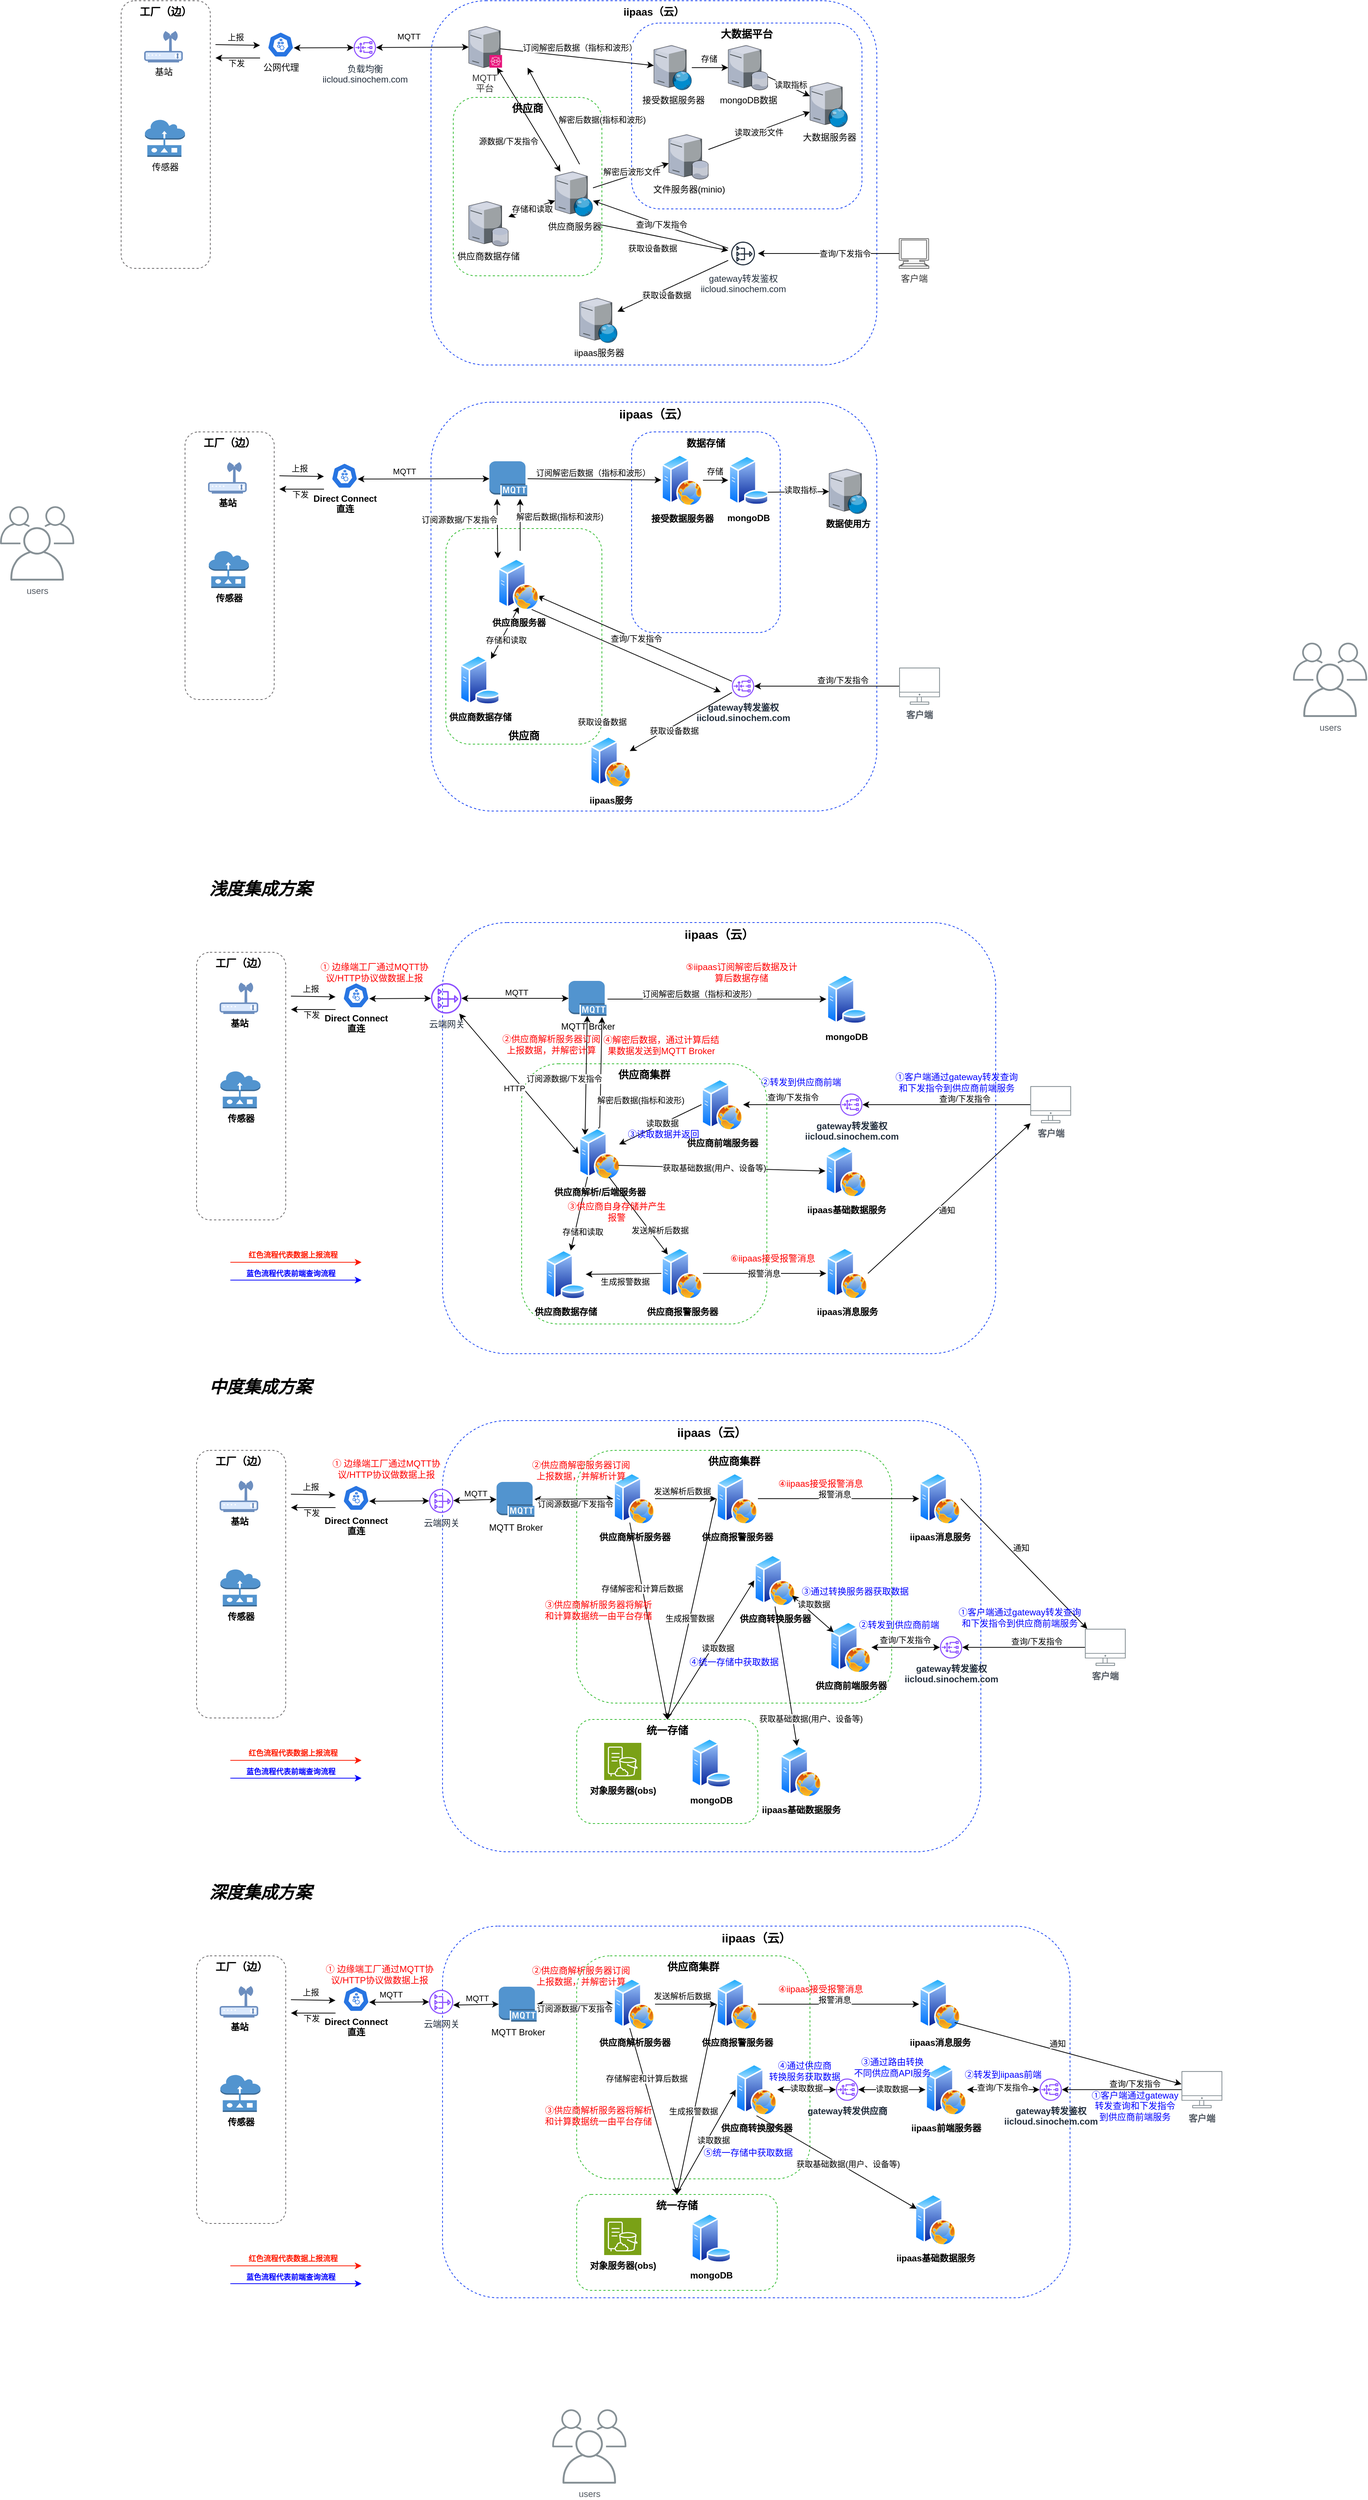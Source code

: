 <mxfile version="24.7.14">
  <diagram id="a45cf8ec-cd66-6f27-3ac3-be6e809c9e4a" name="Page-1">
    <mxGraphModel dx="1434" dy="746" grid="1" gridSize="10" guides="1" tooltips="1" connect="1" arrows="1" fold="1" page="1" pageScale="1" pageWidth="827" pageHeight="1169" background="none" math="0" shadow="0">
      <root>
        <mxCell id="0" />
        <mxCell id="1" parent="0" />
        <mxCell id="uW_Bem1OiyulsZ8s4xy1-199" value="&lt;font style=&quot;font-size: 16px;&quot;&gt;iipaas（云）&lt;/font&gt;" style="rounded=1;whiteSpace=wrap;html=1;strokeColor=#123ff3;dashed=1;align=center;verticalAlign=top;fontSize=14;fontStyle=1" parent="1" vertex="1">
          <mxGeometry x="675.53" y="2020" width="724.47" height="580" as="geometry" />
        </mxCell>
        <mxCell id="uW_Bem1OiyulsZ8s4xy1-268" value="统一存储" style="rounded=1;whiteSpace=wrap;html=1;strokeColor=#31bc2f;dashed=1;align=center;verticalAlign=top;fontSize=14;fontStyle=1" parent="1" vertex="1">
          <mxGeometry x="856.06" y="2422" width="243.94" height="140" as="geometry" />
        </mxCell>
        <mxCell id="6WnOCgbHMjgOmCCpCp16-177" value="iipaas（云）" style="rounded=1;whiteSpace=wrap;html=1;strokeColor=#123ff3;dashed=1;align=center;verticalAlign=top;fontSize=14;fontStyle=1" parent="1" vertex="1">
          <mxGeometry x="660" y="110" width="600" height="490" as="geometry" />
        </mxCell>
        <mxCell id="rGX3qO4X9z1SRiyvCJ3O-13" value="大数据平台" style="rounded=1;whiteSpace=wrap;html=1;strokeColor=#123ff3;dashed=1;align=center;verticalAlign=top;fontSize=14;fontStyle=1" parent="1" vertex="1">
          <mxGeometry x="930" y="140" width="310" height="250" as="geometry" />
        </mxCell>
        <mxCell id="rGX3qO4X9z1SRiyvCJ3O-9" value="供应商" style="rounded=1;whiteSpace=wrap;html=1;strokeColor=#31bc2f;dashed=1;align=center;verticalAlign=top;fontSize=14;fontStyle=1" parent="1" vertex="1">
          <mxGeometry x="690" y="240" width="200" height="240" as="geometry" />
        </mxCell>
        <mxCell id="rGX3qO4X9z1SRiyvCJ3O-1" value="工厂（边）" style="rounded=1;whiteSpace=wrap;html=1;strokeColor=#646264;dashed=1;align=center;verticalAlign=top;fontSize=14;fontStyle=1" parent="1" vertex="1">
          <mxGeometry x="243" y="110" width="120" height="360" as="geometry" />
        </mxCell>
        <mxCell id="6WnOCgbHMjgOmCCpCp16-173" value="基站" style="verticalAlign=top;verticalLabelPosition=bottom;labelPosition=center;align=center;html=1;outlineConnect=0;gradientDirection=north;strokeWidth=2;shape=mxgraph.networks.wireless_modem;fillColor=#dae8fc;strokeColor=#6c8ebf;" parent="1" vertex="1">
          <mxGeometry x="275" y="152" width="50" height="40" as="geometry" />
        </mxCell>
        <mxCell id="6WnOCgbHMjgOmCCpCp16-180" value="&lt;span style=&quot;color: rgb(51, 51, 51); font-family: Arial, sans-serif; text-align: start; text-wrap: wrap; background-color: rgb(255, 255, 255);&quot;&gt;&lt;font style=&quot;font-size: 12px;&quot;&gt;MQTT平台&lt;/font&gt;&lt;/span&gt;" style="verticalLabelPosition=bottom;sketch=0;aspect=fixed;html=1;verticalAlign=top;strokeColor=none;align=center;outlineConnect=0;shape=mxgraph.citrix.license_server;" parent="1" vertex="1">
          <mxGeometry x="710.81" y="144.5" width="42.44" height="55.5" as="geometry" />
        </mxCell>
        <mxCell id="6WnOCgbHMjgOmCCpCp16-175" value="" style="sketch=0;points=[[0,0,0],[0.25,0,0],[0.5,0,0],[0.75,0,0],[1,0,0],[0,1,0],[0.25,1,0],[0.5,1,0],[0.75,1,0],[1,1,0],[0,0.25,0],[0,0.5,0],[0,0.75,0],[1,0.25,0],[1,0.5,0],[1,0.75,0]];outlineConnect=0;fontColor=#232F3E;fillColor=#E7157B;strokeColor=#ffffff;dashed=0;verticalLabelPosition=bottom;verticalAlign=top;align=center;html=1;fontSize=12;fontStyle=0;aspect=fixed;shape=mxgraph.aws4.resourceIcon;resIcon=mxgraph.aws4.mq;movable=1;resizable=1;rotatable=1;deletable=1;editable=1;locked=0;connectable=1;" parent="1" vertex="1">
          <mxGeometry x="738.62" y="183" width="17" height="17" as="geometry" />
        </mxCell>
        <mxCell id="6WnOCgbHMjgOmCCpCp16-181" value="供应商服务器" style="verticalLabelPosition=bottom;sketch=0;aspect=fixed;html=1;verticalAlign=top;strokeColor=none;align=center;outlineConnect=0;shape=mxgraph.citrix.web_server;" parent="1" vertex="1">
          <mxGeometry x="827" y="340" width="51" height="60" as="geometry" />
        </mxCell>
        <mxCell id="6WnOCgbHMjgOmCCpCp16-182" value="文件服务器(minio)" style="verticalLabelPosition=bottom;sketch=0;aspect=fixed;html=1;verticalAlign=top;strokeColor=none;align=center;outlineConnect=0;shape=mxgraph.citrix.database_server;" parent="1" vertex="1">
          <mxGeometry x="980" y="290" width="53.33" height="60" as="geometry" />
        </mxCell>
        <mxCell id="6WnOCgbHMjgOmCCpCp16-183" value="mongoDB数据" style="verticalLabelPosition=bottom;sketch=0;aspect=fixed;html=1;verticalAlign=top;strokeColor=none;align=center;outlineConnect=0;shape=mxgraph.citrix.database_server;" parent="1" vertex="1">
          <mxGeometry x="1060" y="170" width="53.33" height="60" as="geometry" />
        </mxCell>
        <mxCell id="6WnOCgbHMjgOmCCpCp16-184" value="大数据服务器" style="verticalLabelPosition=bottom;sketch=0;aspect=fixed;html=1;verticalAlign=top;strokeColor=none;align=center;outlineConnect=0;shape=mxgraph.citrix.web_server;" parent="1" vertex="1">
          <mxGeometry x="1170.0" y="220" width="51" height="60" as="geometry" />
        </mxCell>
        <mxCell id="6WnOCgbHMjgOmCCpCp16-185" value="客户端" style="shape=mxgraph.signs.tech.computer;html=1;pointerEvents=1;fillColor=#f5f5f5;strokeColor=#666666;verticalLabelPosition=bottom;verticalAlign=top;align=center;fontColor=#333333;" parent="1" vertex="1">
          <mxGeometry x="1290" y="430" width="40" height="40" as="geometry" />
        </mxCell>
        <mxCell id="6WnOCgbHMjgOmCCpCp16-186" value="" style="endArrow=classic;html=1;rounded=0;" parent="1" source="6WnOCgbHMjgOmCCpCp16-185" target="rGX3qO4X9z1SRiyvCJ3O-22" edge="1">
          <mxGeometry width="50" height="50" relative="1" as="geometry">
            <mxPoint x="710" y="300" as="sourcePoint" />
            <mxPoint x="760" y="250" as="targetPoint" />
          </mxGeometry>
        </mxCell>
        <mxCell id="6WnOCgbHMjgOmCCpCp16-188" value="查询/下发指令" style="edgeLabel;html=1;align=center;verticalAlign=middle;resizable=0;points=[];" parent="6WnOCgbHMjgOmCCpCp16-186" vertex="1" connectable="0">
          <mxGeometry x="-0.234" relative="1" as="geometry">
            <mxPoint as="offset" />
          </mxGeometry>
        </mxCell>
        <mxCell id="6WnOCgbHMjgOmCCpCp16-193" value="" style="endArrow=classic;html=1;rounded=0;" parent="1" source="6WnOCgbHMjgOmCCpCp16-183" target="6WnOCgbHMjgOmCCpCp16-184" edge="1">
          <mxGeometry width="50" height="50" relative="1" as="geometry">
            <mxPoint x="1390.833" y="310" as="sourcePoint" />
            <mxPoint x="1113" y="360" as="targetPoint" />
          </mxGeometry>
        </mxCell>
        <mxCell id="rGX3qO4X9z1SRiyvCJ3O-17" value="读取指标" style="edgeLabel;html=1;align=center;verticalAlign=middle;resizable=0;points=[];" parent="6WnOCgbHMjgOmCCpCp16-193" vertex="1" connectable="0">
          <mxGeometry x="0.047" y="3" relative="1" as="geometry">
            <mxPoint as="offset" />
          </mxGeometry>
        </mxCell>
        <mxCell id="6WnOCgbHMjgOmCCpCp16-196" value="" style="endArrow=classic;html=1;rounded=0;exitX=0.85;exitY=0.375;exitDx=0;exitDy=0;exitPerimeter=0;" parent="1" source="rGX3qO4X9z1SRiyvCJ3O-9" edge="1">
          <mxGeometry width="50" height="50" relative="1" as="geometry">
            <mxPoint x="752.78" y="280" as="sourcePoint" />
            <mxPoint x="790" y="200" as="targetPoint" />
          </mxGeometry>
        </mxCell>
        <mxCell id="6WnOCgbHMjgOmCCpCp16-198" value="解密后数据(指标和波形)" style="edgeLabel;html=1;align=center;verticalAlign=middle;resizable=0;points=[];" parent="6WnOCgbHMjgOmCCpCp16-196" vertex="1" connectable="0">
          <mxGeometry x="-0.167" y="-3" relative="1" as="geometry">
            <mxPoint x="56" y="-5" as="offset" />
          </mxGeometry>
        </mxCell>
        <mxCell id="6WnOCgbHMjgOmCCpCp16-202" value="" style="endArrow=classic;html=1;rounded=0;" parent="1" edge="1">
          <mxGeometry width="50" height="50" relative="1" as="geometry">
            <mxPoint x="370" y="169" as="sourcePoint" />
            <mxPoint x="430" y="170" as="targetPoint" />
          </mxGeometry>
        </mxCell>
        <mxCell id="6WnOCgbHMjgOmCCpCp16-203" value="上报" style="edgeLabel;html=1;align=center;verticalAlign=middle;resizable=0;points=[];" parent="6WnOCgbHMjgOmCCpCp16-202" vertex="1" connectable="0">
          <mxGeometry x="-0.022" y="-2" relative="1" as="geometry">
            <mxPoint x="-3" y="-13" as="offset" />
          </mxGeometry>
        </mxCell>
        <mxCell id="6WnOCgbHMjgOmCCpCp16-204" value="" style="endArrow=classic;html=1;rounded=0;" parent="1" source="6WnOCgbHMjgOmCCpCp16-182" target="6WnOCgbHMjgOmCCpCp16-184" edge="1">
          <mxGeometry width="50" height="50" relative="1" as="geometry">
            <mxPoint x="772" y="311" as="sourcePoint" />
            <mxPoint x="897" y="269" as="targetPoint" />
          </mxGeometry>
        </mxCell>
        <mxCell id="6WnOCgbHMjgOmCCpCp16-205" value="读取波形文件" style="edgeLabel;html=1;align=center;verticalAlign=middle;resizable=0;points=[];" parent="6WnOCgbHMjgOmCCpCp16-204" vertex="1" connectable="0">
          <mxGeometry x="-0.022" y="-2" relative="1" as="geometry">
            <mxPoint as="offset" />
          </mxGeometry>
        </mxCell>
        <mxCell id="6WnOCgbHMjgOmCCpCp16-206" value="公网代理" style="aspect=fixed;sketch=0;html=1;dashed=0;whitespace=wrap;verticalLabelPosition=bottom;verticalAlign=top;fillColor=#2875E2;strokeColor=#ffffff;points=[[0.005,0.63,0],[0.1,0.2,0],[0.9,0.2,0],[0.5,0,0],[0.995,0.63,0],[0.72,0.99,0],[0.5,1,0],[0.28,0.99,0]];shape=mxgraph.kubernetes.icon2;prIcon=k_proxy" parent="1" vertex="1">
          <mxGeometry x="440" y="152" width="35.42" height="34" as="geometry" />
        </mxCell>
        <mxCell id="6WnOCgbHMjgOmCCpCp16-207" value="负载均衡&lt;div&gt;iicloud.sinochem.com&lt;/div&gt;" style="sketch=0;outlineConnect=0;fontColor=#232F3E;gradientColor=none;fillColor=#8C4FFF;strokeColor=none;dashed=0;verticalLabelPosition=bottom;verticalAlign=top;align=center;html=1;fontSize=12;fontStyle=0;aspect=fixed;pointerEvents=1;shape=mxgraph.aws4.gateway_load_balancer;" parent="1" vertex="1">
          <mxGeometry x="556" y="158" width="30" height="30" as="geometry" />
        </mxCell>
        <mxCell id="rGX3qO4X9z1SRiyvCJ3O-2" value="传感器" style="outlineConnect=0;dashed=0;verticalLabelPosition=bottom;verticalAlign=top;align=center;html=1;shape=mxgraph.aws3.sensor;fillColor=#5294CF;gradientColor=none;" parent="1" vertex="1">
          <mxGeometry x="275" y="270" width="54" height="50" as="geometry" />
        </mxCell>
        <mxCell id="rGX3qO4X9z1SRiyvCJ3O-3" value="" style="endArrow=classic;html=1;rounded=0;" parent="1" edge="1">
          <mxGeometry width="50" height="50" relative="1" as="geometry">
            <mxPoint x="430" y="187" as="sourcePoint" />
            <mxPoint x="370" y="187" as="targetPoint" />
          </mxGeometry>
        </mxCell>
        <mxCell id="rGX3qO4X9z1SRiyvCJ3O-4" value="下发" style="edgeLabel;html=1;align=center;verticalAlign=middle;resizable=0;points=[];" parent="rGX3qO4X9z1SRiyvCJ3O-3" vertex="1" connectable="0">
          <mxGeometry x="-0.022" y="-2" relative="1" as="geometry">
            <mxPoint x="-3" y="9" as="offset" />
          </mxGeometry>
        </mxCell>
        <mxCell id="rGX3qO4X9z1SRiyvCJ3O-6" value="" style="endArrow=classic;startArrow=classic;html=1;rounded=0;strokeColor=default;exitX=0.995;exitY=0.63;exitDx=0;exitDy=0;exitPerimeter=0;" parent="1" source="6WnOCgbHMjgOmCCpCp16-206" target="6WnOCgbHMjgOmCCpCp16-207" edge="1">
          <mxGeometry width="50" height="50" relative="1" as="geometry">
            <mxPoint x="480" y="160" as="sourcePoint" />
            <mxPoint x="730" y="360" as="targetPoint" />
          </mxGeometry>
        </mxCell>
        <mxCell id="rGX3qO4X9z1SRiyvCJ3O-7" value="" style="endArrow=classic;startArrow=classic;html=1;rounded=0;strokeColor=default;" parent="1" source="6WnOCgbHMjgOmCCpCp16-207" target="6WnOCgbHMjgOmCCpCp16-180" edge="1">
          <mxGeometry width="50" height="50" relative="1" as="geometry">
            <mxPoint x="590" y="180" as="sourcePoint" />
            <mxPoint x="566" y="183" as="targetPoint" />
          </mxGeometry>
        </mxCell>
        <mxCell id="rGX3qO4X9z1SRiyvCJ3O-8" value="MQTT" style="edgeLabel;html=1;align=center;verticalAlign=middle;resizable=0;points=[];" parent="rGX3qO4X9z1SRiyvCJ3O-7" vertex="1" connectable="0">
          <mxGeometry x="-0.295" y="-3" relative="1" as="geometry">
            <mxPoint y="-18" as="offset" />
          </mxGeometry>
        </mxCell>
        <mxCell id="rGX3qO4X9z1SRiyvCJ3O-12" value="供应商数据存储" style="verticalLabelPosition=bottom;sketch=0;aspect=fixed;html=1;verticalAlign=top;strokeColor=none;align=center;outlineConnect=0;shape=mxgraph.citrix.database_server;" parent="1" vertex="1">
          <mxGeometry x="710.81" y="380" width="53.33" height="60" as="geometry" />
        </mxCell>
        <mxCell id="rGX3qO4X9z1SRiyvCJ3O-14" value="" style="endArrow=classic;startArrow=classic;html=1;rounded=0;strokeColor=default;" parent="1" source="rGX3qO4X9z1SRiyvCJ3O-12" target="6WnOCgbHMjgOmCCpCp16-181" edge="1">
          <mxGeometry width="50" height="50" relative="1" as="geometry">
            <mxPoint x="485" y="183" as="sourcePoint" />
            <mxPoint x="566" y="183" as="targetPoint" />
          </mxGeometry>
        </mxCell>
        <mxCell id="rGX3qO4X9z1SRiyvCJ3O-15" value="存储和读取" style="edgeLabel;html=1;align=center;verticalAlign=middle;resizable=0;points=[];" parent="rGX3qO4X9z1SRiyvCJ3O-14" vertex="1" connectable="0">
          <mxGeometry x="-0.015" relative="1" as="geometry">
            <mxPoint as="offset" />
          </mxGeometry>
        </mxCell>
        <mxCell id="rGX3qO4X9z1SRiyvCJ3O-20" value="" style="endArrow=classic;startArrow=classic;html=1;rounded=0;strokeColor=default;" parent="1" source="6WnOCgbHMjgOmCCpCp16-181" target="6WnOCgbHMjgOmCCpCp16-180" edge="1">
          <mxGeometry width="50" height="50" relative="1" as="geometry">
            <mxPoint x="596" y="183" as="sourcePoint" />
            <mxPoint x="721" y="182" as="targetPoint" />
          </mxGeometry>
        </mxCell>
        <mxCell id="rGX3qO4X9z1SRiyvCJ3O-21" value="源数据/下发指令" style="edgeLabel;html=1;align=center;verticalAlign=middle;resizable=0;points=[];" parent="rGX3qO4X9z1SRiyvCJ3O-20" vertex="1" connectable="0">
          <mxGeometry x="-0.295" y="-3" relative="1" as="geometry">
            <mxPoint x="-43" y="10" as="offset" />
          </mxGeometry>
        </mxCell>
        <mxCell id="rGX3qO4X9z1SRiyvCJ3O-22" value="gateway转发鉴权&lt;div&gt;iicloud.sinochem.com&lt;/div&gt;" style="sketch=0;outlineConnect=0;fontColor=#232F3E;gradientColor=none;strokeColor=#232F3E;fillColor=#ffffff;dashed=0;verticalLabelPosition=bottom;verticalAlign=top;align=center;html=1;fontSize=12;fontStyle=0;aspect=fixed;shape=mxgraph.aws4.resourceIcon;resIcon=mxgraph.aws4.nat_gateway;" parent="1" vertex="1">
          <mxGeometry x="1060" y="430" width="40" height="40" as="geometry" />
        </mxCell>
        <mxCell id="rGX3qO4X9z1SRiyvCJ3O-23" value="" style="endArrow=classic;html=1;rounded=0;" parent="1" source="rGX3qO4X9z1SRiyvCJ3O-22" target="6WnOCgbHMjgOmCCpCp16-181" edge="1">
          <mxGeometry width="50" height="50" relative="1" as="geometry">
            <mxPoint x="868" y="600" as="sourcePoint" />
            <mxPoint x="929" y="490" as="targetPoint" />
          </mxGeometry>
        </mxCell>
        <mxCell id="rGX3qO4X9z1SRiyvCJ3O-28" value="查询/下发指令" style="edgeLabel;html=1;align=center;verticalAlign=middle;resizable=0;points=[];" parent="rGX3qO4X9z1SRiyvCJ3O-23" vertex="1" connectable="0">
          <mxGeometry x="-0.01" y="-1" relative="1" as="geometry">
            <mxPoint as="offset" />
          </mxGeometry>
        </mxCell>
        <mxCell id="rGX3qO4X9z1SRiyvCJ3O-25" value="iipaas服务器" style="verticalLabelPosition=bottom;sketch=0;aspect=fixed;html=1;verticalAlign=top;strokeColor=none;align=center;outlineConnect=0;shape=mxgraph.citrix.web_server;" parent="1" vertex="1">
          <mxGeometry x="860.0" y="510" width="51" height="60" as="geometry" />
        </mxCell>
        <mxCell id="rGX3qO4X9z1SRiyvCJ3O-26" value="" style="endArrow=classic;html=1;rounded=0;exitX=0.992;exitY=0.714;exitDx=0;exitDy=0;exitPerimeter=0;" parent="1" source="rGX3qO4X9z1SRiyvCJ3O-9" target="rGX3qO4X9z1SRiyvCJ3O-22" edge="1">
          <mxGeometry width="50" height="50" relative="1" as="geometry">
            <mxPoint x="870" y="400" as="sourcePoint" />
            <mxPoint x="640" y="560" as="targetPoint" />
          </mxGeometry>
        </mxCell>
        <mxCell id="rGX3qO4X9z1SRiyvCJ3O-27" value="获取设备数据" style="edgeLabel;html=1;align=center;verticalAlign=middle;resizable=0;points=[];" parent="rGX3qO4X9z1SRiyvCJ3O-26" vertex="1" connectable="0">
          <mxGeometry x="-0.044" y="-1" relative="1" as="geometry">
            <mxPoint x="-12" y="14" as="offset" />
          </mxGeometry>
        </mxCell>
        <mxCell id="rGX3qO4X9z1SRiyvCJ3O-29" value="" style="endArrow=classic;html=1;rounded=0;" parent="1" source="rGX3qO4X9z1SRiyvCJ3O-22" target="rGX3qO4X9z1SRiyvCJ3O-25" edge="1">
          <mxGeometry width="50" height="50" relative="1" as="geometry">
            <mxPoint x="898" y="421" as="sourcePoint" />
            <mxPoint x="990" y="450" as="targetPoint" />
          </mxGeometry>
        </mxCell>
        <mxCell id="rGX3qO4X9z1SRiyvCJ3O-30" value="获取设备数据" style="edgeLabel;html=1;align=center;verticalAlign=middle;resizable=0;points=[];" parent="rGX3qO4X9z1SRiyvCJ3O-29" vertex="1" connectable="0">
          <mxGeometry x="-0.044" y="-1" relative="1" as="geometry">
            <mxPoint x="-12" y="14" as="offset" />
          </mxGeometry>
        </mxCell>
        <mxCell id="rGX3qO4X9z1SRiyvCJ3O-31" value="" style="endArrow=classic;html=1;rounded=0;" parent="1" source="6WnOCgbHMjgOmCCpCp16-180" target="rGX3qO4X9z1SRiyvCJ3O-36" edge="1">
          <mxGeometry width="50" height="50" relative="1" as="geometry">
            <mxPoint x="870" y="340" as="sourcePoint" />
            <mxPoint x="790" y="200" as="targetPoint" />
          </mxGeometry>
        </mxCell>
        <mxCell id="rGX3qO4X9z1SRiyvCJ3O-32" value="订阅解密后数据（指标和波形）" style="edgeLabel;html=1;align=center;verticalAlign=middle;resizable=0;points=[];" parent="rGX3qO4X9z1SRiyvCJ3O-31" vertex="1" connectable="0">
          <mxGeometry x="-0.167" y="-3" relative="1" as="geometry">
            <mxPoint x="21" y="-14" as="offset" />
          </mxGeometry>
        </mxCell>
        <mxCell id="rGX3qO4X9z1SRiyvCJ3O-33" value="" style="endArrow=classic;html=1;rounded=0;" parent="1" source="6WnOCgbHMjgOmCCpCp16-181" target="6WnOCgbHMjgOmCCpCp16-182" edge="1">
          <mxGeometry width="50" height="50" relative="1" as="geometry">
            <mxPoint x="870" y="340" as="sourcePoint" />
            <mxPoint x="790" y="200" as="targetPoint" />
          </mxGeometry>
        </mxCell>
        <mxCell id="rGX3qO4X9z1SRiyvCJ3O-34" value="解密后波形文件" style="edgeLabel;html=1;align=center;verticalAlign=middle;resizable=0;points=[];" parent="rGX3qO4X9z1SRiyvCJ3O-33" vertex="1" connectable="0">
          <mxGeometry x="-0.167" y="-3" relative="1" as="geometry">
            <mxPoint x="8" y="-11" as="offset" />
          </mxGeometry>
        </mxCell>
        <mxCell id="rGX3qO4X9z1SRiyvCJ3O-36" value="接受数据服务器" style="verticalLabelPosition=bottom;sketch=0;aspect=fixed;html=1;verticalAlign=top;strokeColor=none;align=center;outlineConnect=0;shape=mxgraph.citrix.web_server;" parent="1" vertex="1">
          <mxGeometry x="960.0" y="170" width="51" height="60" as="geometry" />
        </mxCell>
        <mxCell id="rGX3qO4X9z1SRiyvCJ3O-37" value="" style="endArrow=classic;html=1;rounded=0;" parent="1" source="rGX3qO4X9z1SRiyvCJ3O-36" target="6WnOCgbHMjgOmCCpCp16-183" edge="1">
          <mxGeometry width="50" height="50" relative="1" as="geometry">
            <mxPoint x="763" y="185" as="sourcePoint" />
            <mxPoint x="970" y="207" as="targetPoint" />
          </mxGeometry>
        </mxCell>
        <mxCell id="rGX3qO4X9z1SRiyvCJ3O-38" value="存储" style="edgeLabel;html=1;align=center;verticalAlign=middle;resizable=0;points=[];" parent="rGX3qO4X9z1SRiyvCJ3O-37" vertex="1" connectable="0">
          <mxGeometry x="-0.167" y="-3" relative="1" as="geometry">
            <mxPoint x="2" y="-15" as="offset" />
          </mxGeometry>
        </mxCell>
        <mxCell id="rGX3qO4X9z1SRiyvCJ3O-39" value="&lt;font style=&quot;font-size: 16px;&quot;&gt;iipaas（云）&lt;/font&gt;" style="rounded=1;whiteSpace=wrap;html=1;strokeColor=#123ff3;dashed=1;align=center;verticalAlign=top;fontSize=14;fontStyle=1" parent="1" vertex="1">
          <mxGeometry x="660" y="650" width="600" height="550" as="geometry" />
        </mxCell>
        <mxCell id="rGX3qO4X9z1SRiyvCJ3O-40" value="&lt;font style=&quot;font-size: 13px;&quot;&gt;数据存储&lt;/font&gt;" style="rounded=1;whiteSpace=wrap;html=1;strokeColor=#123ff3;dashed=1;align=center;verticalAlign=top;fontSize=14;fontStyle=1" parent="1" vertex="1">
          <mxGeometry x="930" y="690" width="200" height="270" as="geometry" />
        </mxCell>
        <mxCell id="rGX3qO4X9z1SRiyvCJ3O-41" value="供应商" style="rounded=1;whiteSpace=wrap;html=1;strokeColor=#31bc2f;dashed=1;align=center;verticalAlign=bottom;fontSize=14;fontStyle=1" parent="1" vertex="1">
          <mxGeometry x="680" y="820" width="210" height="290" as="geometry" />
        </mxCell>
        <mxCell id="rGX3qO4X9z1SRiyvCJ3O-42" value="工厂（边）" style="rounded=1;whiteSpace=wrap;html=1;strokeColor=#646264;dashed=1;align=center;verticalAlign=top;fontSize=14;fontStyle=1" parent="1" vertex="1">
          <mxGeometry x="329" y="690" width="120" height="360" as="geometry" />
        </mxCell>
        <mxCell id="rGX3qO4X9z1SRiyvCJ3O-43" value="基站" style="verticalAlign=top;verticalLabelPosition=bottom;labelPosition=center;align=center;html=1;outlineConnect=0;gradientDirection=north;strokeWidth=2;shape=mxgraph.networks.wireless_modem;fillColor=#dae8fc;strokeColor=#6c8ebf;fontStyle=1" parent="1" vertex="1">
          <mxGeometry x="361" y="732" width="50" height="40" as="geometry" />
        </mxCell>
        <mxCell id="rGX3qO4X9z1SRiyvCJ3O-49" value="&lt;b&gt;数据使用方&lt;/b&gt;" style="verticalLabelPosition=bottom;sketch=0;aspect=fixed;html=1;verticalAlign=top;strokeColor=none;align=center;outlineConnect=0;shape=mxgraph.citrix.web_server;" parent="1" vertex="1">
          <mxGeometry x="1195.77" y="740" width="51" height="60" as="geometry" />
        </mxCell>
        <mxCell id="rGX3qO4X9z1SRiyvCJ3O-51" value="" style="endArrow=classic;html=1;rounded=0;" parent="1" source="rGX3qO4X9z1SRiyvCJ3O-107" target="rGX3qO4X9z1SRiyvCJ3O-108" edge="1">
          <mxGeometry width="50" height="50" relative="1" as="geometry">
            <mxPoint x="1290" y="1030" as="sourcePoint" />
            <mxPoint x="1100" y="1030.168" as="targetPoint" />
          </mxGeometry>
        </mxCell>
        <mxCell id="rGX3qO4X9z1SRiyvCJ3O-52" value="查询/下发指令" style="edgeLabel;html=1;align=center;verticalAlign=middle;resizable=0;points=[];" parent="rGX3qO4X9z1SRiyvCJ3O-51" vertex="1" connectable="0">
          <mxGeometry x="-0.234" relative="1" as="geometry">
            <mxPoint x="-2" y="-8" as="offset" />
          </mxGeometry>
        </mxCell>
        <mxCell id="rGX3qO4X9z1SRiyvCJ3O-53" value="" style="endArrow=classic;html=1;rounded=0;" parent="1" target="rGX3qO4X9z1SRiyvCJ3O-49" edge="1">
          <mxGeometry width="50" height="50" relative="1" as="geometry">
            <mxPoint x="1113.33" y="771.11" as="sourcePoint" />
            <mxPoint x="1113" y="940" as="targetPoint" />
          </mxGeometry>
        </mxCell>
        <mxCell id="rGX3qO4X9z1SRiyvCJ3O-54" value="读取指标" style="edgeLabel;html=1;align=center;verticalAlign=middle;resizable=0;points=[];" parent="rGX3qO4X9z1SRiyvCJ3O-53" vertex="1" connectable="0">
          <mxGeometry x="0.047" y="3" relative="1" as="geometry">
            <mxPoint as="offset" />
          </mxGeometry>
        </mxCell>
        <mxCell id="rGX3qO4X9z1SRiyvCJ3O-55" value="" style="endArrow=classic;html=1;rounded=0;" parent="1" edge="1">
          <mxGeometry width="50" height="50" relative="1" as="geometry">
            <mxPoint x="780" y="850" as="sourcePoint" />
            <mxPoint x="780" y="780" as="targetPoint" />
          </mxGeometry>
        </mxCell>
        <mxCell id="rGX3qO4X9z1SRiyvCJ3O-56" value="解密后数据(指标和波形)" style="edgeLabel;html=1;align=center;verticalAlign=middle;resizable=0;points=[];" parent="rGX3qO4X9z1SRiyvCJ3O-55" vertex="1" connectable="0">
          <mxGeometry x="-0.167" y="-3" relative="1" as="geometry">
            <mxPoint x="50" y="-17" as="offset" />
          </mxGeometry>
        </mxCell>
        <mxCell id="rGX3qO4X9z1SRiyvCJ3O-57" value="" style="endArrow=classic;html=1;rounded=0;" parent="1" edge="1">
          <mxGeometry width="50" height="50" relative="1" as="geometry">
            <mxPoint x="456" y="749" as="sourcePoint" />
            <mxPoint x="516" y="750" as="targetPoint" />
          </mxGeometry>
        </mxCell>
        <mxCell id="rGX3qO4X9z1SRiyvCJ3O-58" value="上报" style="edgeLabel;html=1;align=center;verticalAlign=middle;resizable=0;points=[];" parent="rGX3qO4X9z1SRiyvCJ3O-57" vertex="1" connectable="0">
          <mxGeometry x="-0.022" y="-2" relative="1" as="geometry">
            <mxPoint x="-3" y="-13" as="offset" />
          </mxGeometry>
        </mxCell>
        <mxCell id="rGX3qO4X9z1SRiyvCJ3O-61" value="Direct Connect&lt;div&gt;直连&lt;/div&gt;" style="aspect=fixed;sketch=0;html=1;dashed=0;whitespace=wrap;verticalLabelPosition=bottom;verticalAlign=top;fillColor=#2875E2;strokeColor=#ffffff;points=[[0.005,0.63,0],[0.1,0.2,0],[0.9,0.2,0],[0.5,0,0],[0.995,0.63,0],[0.72,0.99,0],[0.5,1,0],[0.28,0.99,0]];shape=mxgraph.kubernetes.icon2;prIcon=k_proxy;fontStyle=1" parent="1" vertex="1">
          <mxGeometry x="526" y="732" width="35.42" height="34" as="geometry" />
        </mxCell>
        <mxCell id="rGX3qO4X9z1SRiyvCJ3O-63" value="传感器" style="outlineConnect=0;dashed=0;verticalLabelPosition=bottom;verticalAlign=top;align=center;html=1;shape=mxgraph.aws3.sensor;fillColor=#5294CF;gradientColor=none;fontStyle=1" parent="1" vertex="1">
          <mxGeometry x="361" y="850" width="54" height="50" as="geometry" />
        </mxCell>
        <mxCell id="rGX3qO4X9z1SRiyvCJ3O-64" value="" style="endArrow=classic;html=1;rounded=0;" parent="1" edge="1">
          <mxGeometry width="50" height="50" relative="1" as="geometry">
            <mxPoint x="516" y="767" as="sourcePoint" />
            <mxPoint x="456" y="767" as="targetPoint" />
          </mxGeometry>
        </mxCell>
        <mxCell id="rGX3qO4X9z1SRiyvCJ3O-65" value="下发" style="edgeLabel;html=1;align=center;verticalAlign=middle;resizable=0;points=[];" parent="rGX3qO4X9z1SRiyvCJ3O-64" vertex="1" connectable="0">
          <mxGeometry x="-0.022" y="-2" relative="1" as="geometry">
            <mxPoint x="-3" y="9" as="offset" />
          </mxGeometry>
        </mxCell>
        <mxCell id="rGX3qO4X9z1SRiyvCJ3O-67" value="" style="endArrow=classic;startArrow=classic;html=1;rounded=0;strokeColor=default;entryX=0;entryY=0.5;entryDx=0;entryDy=0;entryPerimeter=0;exitX=0.995;exitY=0.63;exitDx=0;exitDy=0;exitPerimeter=0;" parent="1" source="rGX3qO4X9z1SRiyvCJ3O-61" target="rGX3qO4X9z1SRiyvCJ3O-93" edge="1">
          <mxGeometry width="50" height="50" relative="1" as="geometry">
            <mxPoint x="586" y="753" as="sourcePoint" />
            <mxPoint x="710.81" y="752.349" as="targetPoint" />
          </mxGeometry>
        </mxCell>
        <mxCell id="rGX3qO4X9z1SRiyvCJ3O-68" value="MQTT" style="edgeLabel;html=1;align=center;verticalAlign=middle;resizable=0;points=[];" parent="rGX3qO4X9z1SRiyvCJ3O-67" vertex="1" connectable="0">
          <mxGeometry x="-0.295" y="-3" relative="1" as="geometry">
            <mxPoint y="-14" as="offset" />
          </mxGeometry>
        </mxCell>
        <mxCell id="rGX3qO4X9z1SRiyvCJ3O-70" value="" style="endArrow=classic;startArrow=classic;html=1;rounded=0;strokeColor=default;" parent="1" source="rGX3qO4X9z1SRiyvCJ3O-100" edge="1">
          <mxGeometry width="50" height="50" relative="1" as="geometry">
            <mxPoint x="777.918" y="970" as="sourcePoint" />
            <mxPoint x="778.417" y="925" as="targetPoint" />
          </mxGeometry>
        </mxCell>
        <mxCell id="rGX3qO4X9z1SRiyvCJ3O-71" value="存储和读取" style="edgeLabel;html=1;align=center;verticalAlign=middle;resizable=0;points=[];" parent="rGX3qO4X9z1SRiyvCJ3O-70" vertex="1" connectable="0">
          <mxGeometry x="-0.015" relative="1" as="geometry">
            <mxPoint x="1" y="9" as="offset" />
          </mxGeometry>
        </mxCell>
        <mxCell id="rGX3qO4X9z1SRiyvCJ3O-72" value="" style="endArrow=classic;startArrow=classic;html=1;rounded=0;strokeColor=default;exitX=0.333;exitY=0.138;exitDx=0;exitDy=0;exitPerimeter=0;" parent="1" source="rGX3qO4X9z1SRiyvCJ3O-41" edge="1">
          <mxGeometry width="50" height="50" relative="1" as="geometry">
            <mxPoint x="770.972" y="865" as="sourcePoint" />
            <mxPoint x="748.935" y="780" as="targetPoint" />
          </mxGeometry>
        </mxCell>
        <mxCell id="rGX3qO4X9z1SRiyvCJ3O-73" value="订阅源数据/下发指令" style="edgeLabel;html=1;align=center;verticalAlign=middle;resizable=0;points=[];" parent="rGX3qO4X9z1SRiyvCJ3O-72" vertex="1" connectable="0">
          <mxGeometry x="-0.295" y="-3" relative="1" as="geometry">
            <mxPoint x="-55" y="-24" as="offset" />
          </mxGeometry>
        </mxCell>
        <mxCell id="rGX3qO4X9z1SRiyvCJ3O-75" value="" style="endArrow=classic;html=1;rounded=0;entryX=1;entryY=0.75;entryDx=0;entryDy=0;" parent="1" source="rGX3qO4X9z1SRiyvCJ3O-108" target="rGX3qO4X9z1SRiyvCJ3O-105" edge="1">
          <mxGeometry width="50" height="50" relative="1" as="geometry">
            <mxPoint x="1060" y="1021.011" as="sourcePoint" />
            <mxPoint x="804.25" y="906.427" as="targetPoint" />
          </mxGeometry>
        </mxCell>
        <mxCell id="rGX3qO4X9z1SRiyvCJ3O-76" value="查询/下发指令" style="edgeLabel;html=1;align=center;verticalAlign=middle;resizable=0;points=[];" parent="rGX3qO4X9z1SRiyvCJ3O-75" vertex="1" connectable="0">
          <mxGeometry x="-0.01" y="-1" relative="1" as="geometry">
            <mxPoint as="offset" />
          </mxGeometry>
        </mxCell>
        <mxCell id="rGX3qO4X9z1SRiyvCJ3O-78" value="" style="endArrow=classic;html=1;rounded=0;exitX=0.812;exitY=0.983;exitDx=0;exitDy=0;exitPerimeter=0;" parent="1" source="rGX3qO4X9z1SRiyvCJ3O-105" edge="1">
          <mxGeometry width="50" height="50" relative="1" as="geometry">
            <mxPoint x="870" y="980" as="sourcePoint" />
            <mxPoint x="1050" y="1040" as="targetPoint" />
          </mxGeometry>
        </mxCell>
        <mxCell id="rGX3qO4X9z1SRiyvCJ3O-79" value="获取设备数据" style="edgeLabel;html=1;align=center;verticalAlign=middle;resizable=0;points=[];" parent="rGX3qO4X9z1SRiyvCJ3O-78" vertex="1" connectable="0">
          <mxGeometry x="-0.044" y="-1" relative="1" as="geometry">
            <mxPoint x="-27" y="97" as="offset" />
          </mxGeometry>
        </mxCell>
        <mxCell id="rGX3qO4X9z1SRiyvCJ3O-80" value="" style="endArrow=classic;html=1;rounded=0;" parent="1" source="rGX3qO4X9z1SRiyvCJ3O-108" target="rGX3qO4X9z1SRiyvCJ3O-106" edge="1">
          <mxGeometry width="50" height="50" relative="1" as="geometry">
            <mxPoint x="1060" y="1041.692" as="sourcePoint" />
            <mxPoint x="911" y="1108.201" as="targetPoint" />
          </mxGeometry>
        </mxCell>
        <mxCell id="rGX3qO4X9z1SRiyvCJ3O-81" value="获取设备数据" style="edgeLabel;html=1;align=center;verticalAlign=middle;resizable=0;points=[];" parent="rGX3qO4X9z1SRiyvCJ3O-80" vertex="1" connectable="0">
          <mxGeometry x="-0.044" y="-1" relative="1" as="geometry">
            <mxPoint x="-12" y="14" as="offset" />
          </mxGeometry>
        </mxCell>
        <mxCell id="rGX3qO4X9z1SRiyvCJ3O-82" value="" style="endArrow=classic;html=1;rounded=0;" parent="1" target="rGX3qO4X9z1SRiyvCJ3O-104" edge="1">
          <mxGeometry width="50" height="50" relative="1" as="geometry">
            <mxPoint x="790" y="753" as="sourcePoint" />
            <mxPoint x="960" y="753.649" as="targetPoint" />
          </mxGeometry>
        </mxCell>
        <mxCell id="rGX3qO4X9z1SRiyvCJ3O-87" value="" style="endArrow=classic;html=1;rounded=0;" parent="1" source="rGX3qO4X9z1SRiyvCJ3O-104" target="rGX3qO4X9z1SRiyvCJ3O-97" edge="1">
          <mxGeometry width="50" height="50" relative="1" as="geometry">
            <mxPoint x="1013" y="753.283" as="sourcePoint" />
            <mxPoint x="1060" y="752.466" as="targetPoint" />
          </mxGeometry>
        </mxCell>
        <mxCell id="rGX3qO4X9z1SRiyvCJ3O-88" value="存储" style="edgeLabel;html=1;align=center;verticalAlign=middle;resizable=0;points=[];" parent="rGX3qO4X9z1SRiyvCJ3O-87" vertex="1" connectable="0">
          <mxGeometry x="-0.167" y="-3" relative="1" as="geometry">
            <mxPoint x="2" y="-15" as="offset" />
          </mxGeometry>
        </mxCell>
        <mxCell id="rGX3qO4X9z1SRiyvCJ3O-94" value="" style="endArrow=classic;html=1;rounded=0;" parent="1" target="rGX3qO4X9z1SRiyvCJ3O-93" edge="1">
          <mxGeometry width="50" height="50" relative="1" as="geometry">
            <mxPoint x="753.25" y="754.573" as="sourcePoint" />
            <mxPoint x="960" y="777" as="targetPoint" />
          </mxGeometry>
        </mxCell>
        <mxCell id="rGX3qO4X9z1SRiyvCJ3O-95" value="订阅解密后数据（指标和波形）" style="edgeLabel;html=1;align=center;verticalAlign=middle;resizable=0;points=[];" parent="rGX3qO4X9z1SRiyvCJ3O-94" vertex="1" connectable="0">
          <mxGeometry x="-0.167" y="-3" relative="1" as="geometry">
            <mxPoint x="131" y="-8" as="offset" />
          </mxGeometry>
        </mxCell>
        <mxCell id="rGX3qO4X9z1SRiyvCJ3O-93" value="" style="outlineConnect=0;dashed=0;verticalLabelPosition=bottom;verticalAlign=top;align=center;html=1;shape=mxgraph.aws3.mqtt_protocol;fillColor=#5294CF;gradientColor=none;" parent="1" vertex="1">
          <mxGeometry x="738.62" y="729.5" width="50.93" height="47" as="geometry" />
        </mxCell>
        <mxCell id="rGX3qO4X9z1SRiyvCJ3O-97" value="&lt;b&gt;mongoDB&lt;/b&gt;" style="image;aspect=fixed;perimeter=ellipsePerimeter;html=1;align=center;shadow=0;dashed=0;spacingTop=3;image=img/lib/active_directory/database_server.svg;" parent="1" vertex="1">
          <mxGeometry x="1060" y="721.5" width="54.94" height="67" as="geometry" />
        </mxCell>
        <mxCell id="rGX3qO4X9z1SRiyvCJ3O-100" value="&lt;span style=&quot;background-color: rgb(251, 251, 251);&quot;&gt;&lt;b&gt;供应商数据存储&lt;/b&gt;&lt;/span&gt;" style="image;aspect=fixed;perimeter=ellipsePerimeter;html=1;align=center;shadow=0;dashed=0;spacingTop=3;image=img/lib/active_directory/database_server.svg;" parent="1" vertex="1">
          <mxGeometry x="698.31" y="990" width="54.94" height="67" as="geometry" />
        </mxCell>
        <mxCell id="rGX3qO4X9z1SRiyvCJ3O-104" value="&lt;b style=&quot;background-color: rgb(251, 251, 251);&quot;&gt;接受数据服务器&lt;/b&gt;" style="image;aspect=fixed;perimeter=ellipsePerimeter;html=1;align=center;shadow=0;dashed=0;spacingTop=3;image=img/lib/active_directory/web_server.svg;" parent="1" vertex="1">
          <mxGeometry x="970" y="720" width="56" height="70" as="geometry" />
        </mxCell>
        <mxCell id="rGX3qO4X9z1SRiyvCJ3O-105" value="&lt;b&gt;供应商服务器&lt;/b&gt;" style="image;aspect=fixed;perimeter=ellipsePerimeter;html=1;align=center;shadow=0;dashed=0;spacingTop=3;image=img/lib/active_directory/web_server.svg;" parent="1" vertex="1">
          <mxGeometry x="750" y="860" width="56" height="70" as="geometry" />
        </mxCell>
        <mxCell id="rGX3qO4X9z1SRiyvCJ3O-106" value="&lt;b&gt;iipaas服务&lt;/b&gt;" style="image;aspect=fixed;perimeter=ellipsePerimeter;html=1;align=center;shadow=0;dashed=0;spacingTop=3;image=img/lib/active_directory/web_server.svg;" parent="1" vertex="1">
          <mxGeometry x="874" y="1099" width="56" height="70" as="geometry" />
        </mxCell>
        <mxCell id="rGX3qO4X9z1SRiyvCJ3O-107" value="&lt;b&gt;客户端&lt;/b&gt;" style="sketch=0;outlineConnect=0;gradientColor=none;fontColor=#545B64;strokeColor=none;fillColor=#879196;dashed=0;verticalLabelPosition=bottom;verticalAlign=top;align=center;html=1;fontSize=12;fontStyle=0;aspect=fixed;shape=mxgraph.aws4.illustration_desktop;pointerEvents=1" parent="1" vertex="1">
          <mxGeometry x="1290" y="1007" width="54.95" height="50" as="geometry" />
        </mxCell>
        <mxCell id="rGX3qO4X9z1SRiyvCJ3O-108" value="&lt;b&gt;gateway转发鉴权&lt;/b&gt;&lt;div style=&quot;font-weight: 400;&quot;&gt;&lt;b&gt;iicloud.sinochem.com&lt;/b&gt;&lt;/div&gt;" style="sketch=0;outlineConnect=0;fontColor=#232F3E;gradientColor=none;fillColor=#8C4FFF;strokeColor=none;dashed=0;verticalLabelPosition=bottom;verticalAlign=top;align=center;html=1;fontSize=12;fontStyle=1;aspect=fixed;pointerEvents=1;shape=mxgraph.aws4.gateway_load_balancer;" parent="1" vertex="1">
          <mxGeometry x="1065" y="1017" width="30" height="30" as="geometry" />
        </mxCell>
        <mxCell id="rGX3qO4X9z1SRiyvCJ3O-109" value="users" style="sketch=0;outlineConnect=0;gradientColor=none;fontColor=#545B64;strokeColor=none;fillColor=#879196;dashed=0;verticalLabelPosition=bottom;verticalAlign=top;align=center;html=1;fontSize=12;fontStyle=0;aspect=fixed;shape=mxgraph.aws4.illustration_users;pointerEvents=1" parent="1" vertex="1">
          <mxGeometry x="1820" y="973.5" width="100" height="100" as="geometry" />
        </mxCell>
        <mxCell id="rGX3qO4X9z1SRiyvCJ3O-110" value="users" style="sketch=0;outlineConnect=0;gradientColor=none;fontColor=#545B64;strokeColor=none;fillColor=#879196;dashed=0;verticalLabelPosition=bottom;verticalAlign=top;align=center;html=1;fontSize=12;fontStyle=0;aspect=fixed;shape=mxgraph.aws4.illustration_users;pointerEvents=1" parent="1" vertex="1">
          <mxGeometry x="823.06" y="3350" width="100" height="100" as="geometry" />
        </mxCell>
        <mxCell id="rGX3qO4X9z1SRiyvCJ3O-111" value="users" style="sketch=0;outlineConnect=0;gradientColor=none;fontColor=#545B64;strokeColor=none;fillColor=#879196;dashed=0;verticalLabelPosition=bottom;verticalAlign=top;align=center;html=1;fontSize=12;fontStyle=0;aspect=fixed;shape=mxgraph.aws4.illustration_users;pointerEvents=1" parent="1" vertex="1">
          <mxGeometry x="80" y="790" width="100" height="100" as="geometry" />
        </mxCell>
        <mxCell id="uW_Bem1OiyulsZ8s4xy1-1" value="&lt;font style=&quot;font-size: 16px;&quot;&gt;iipaas（云）&lt;/font&gt;" style="rounded=1;whiteSpace=wrap;html=1;strokeColor=#123ff3;dashed=1;align=center;verticalAlign=top;fontSize=14;fontStyle=1" parent="1" vertex="1">
          <mxGeometry x="675.53" y="1350" width="744.47" height="580" as="geometry" />
        </mxCell>
        <mxCell id="uW_Bem1OiyulsZ8s4xy1-3" value="供应商集群" style="rounded=1;whiteSpace=wrap;html=1;strokeColor=#31bc2f;dashed=1;align=center;verticalAlign=top;fontSize=14;fontStyle=1;horizontal=1;" parent="1" vertex="1">
          <mxGeometry x="782" y="1540" width="330" height="350" as="geometry" />
        </mxCell>
        <mxCell id="uW_Bem1OiyulsZ8s4xy1-4" value="工厂（边）" style="rounded=1;whiteSpace=wrap;html=1;strokeColor=#646264;dashed=1;align=center;verticalAlign=top;fontSize=14;fontStyle=1" parent="1" vertex="1">
          <mxGeometry x="344.53" y="1390" width="120" height="360" as="geometry" />
        </mxCell>
        <mxCell id="uW_Bem1OiyulsZ8s4xy1-5" value="基站" style="verticalAlign=top;verticalLabelPosition=bottom;labelPosition=center;align=center;html=1;outlineConnect=0;gradientDirection=north;strokeWidth=2;shape=mxgraph.networks.wireless_modem;fillColor=#dae8fc;strokeColor=#6c8ebf;fontStyle=1" parent="1" vertex="1">
          <mxGeometry x="376.53" y="1432" width="50" height="40" as="geometry" />
        </mxCell>
        <mxCell id="uW_Bem1OiyulsZ8s4xy1-7" value="" style="endArrow=classic;html=1;rounded=0;" parent="1" source="uW_Bem1OiyulsZ8s4xy1-47" target="uW_Bem1OiyulsZ8s4xy1-48" edge="1">
          <mxGeometry width="50" height="50" relative="1" as="geometry">
            <mxPoint x="1305.53" y="1730" as="sourcePoint" />
            <mxPoint x="1115.53" y="1730.168" as="targetPoint" />
          </mxGeometry>
        </mxCell>
        <mxCell id="uW_Bem1OiyulsZ8s4xy1-8" value="查询/下发指令" style="edgeLabel;html=1;align=center;verticalAlign=middle;resizable=0;points=[];" parent="uW_Bem1OiyulsZ8s4xy1-7" vertex="1" connectable="0">
          <mxGeometry x="-0.234" relative="1" as="geometry">
            <mxPoint x="-2" y="-8" as="offset" />
          </mxGeometry>
        </mxCell>
        <mxCell id="uW_Bem1OiyulsZ8s4xy1-11" value="" style="endArrow=classic;html=1;rounded=0;exitX=0.5;exitY=0;exitDx=0;exitDy=0;entryX=0.882;entryY=1.032;entryDx=0;entryDy=0;entryPerimeter=0;" parent="1" source="uW_Bem1OiyulsZ8s4xy1-45" target="uW_Bem1OiyulsZ8s4xy1-40" edge="1">
          <mxGeometry width="50" height="50" relative="1" as="geometry">
            <mxPoint x="887.53" y="1550" as="sourcePoint" />
            <mxPoint x="887.53" y="1480" as="targetPoint" />
          </mxGeometry>
        </mxCell>
        <mxCell id="uW_Bem1OiyulsZ8s4xy1-12" value="解密后数据(指标和波形)" style="edgeLabel;html=1;align=center;verticalAlign=middle;resizable=0;points=[];" parent="uW_Bem1OiyulsZ8s4xy1-11" vertex="1" connectable="0">
          <mxGeometry x="-0.167" y="-3" relative="1" as="geometry">
            <mxPoint x="50" y="25" as="offset" />
          </mxGeometry>
        </mxCell>
        <mxCell id="uW_Bem1OiyulsZ8s4xy1-13" value="" style="endArrow=classic;html=1;rounded=0;" parent="1" edge="1">
          <mxGeometry width="50" height="50" relative="1" as="geometry">
            <mxPoint x="471.53" y="1449" as="sourcePoint" />
            <mxPoint x="531.53" y="1450" as="targetPoint" />
          </mxGeometry>
        </mxCell>
        <mxCell id="uW_Bem1OiyulsZ8s4xy1-14" value="上报" style="edgeLabel;html=1;align=center;verticalAlign=middle;resizable=0;points=[];" parent="uW_Bem1OiyulsZ8s4xy1-13" vertex="1" connectable="0">
          <mxGeometry x="-0.022" y="-2" relative="1" as="geometry">
            <mxPoint x="-3" y="-13" as="offset" />
          </mxGeometry>
        </mxCell>
        <mxCell id="uW_Bem1OiyulsZ8s4xy1-17" value="Direct Connect&lt;div&gt;直连&lt;/div&gt;" style="aspect=fixed;sketch=0;html=1;dashed=0;whitespace=wrap;verticalLabelPosition=bottom;verticalAlign=top;fillColor=#2875E2;strokeColor=#ffffff;points=[[0.005,0.63,0],[0.1,0.2,0],[0.9,0.2,0],[0.5,0,0],[0.995,0.63,0],[0.72,0.99,0],[0.5,1,0],[0.28,0.99,0]];shape=mxgraph.kubernetes.icon2;prIcon=k_proxy;fontStyle=1" parent="1" vertex="1">
          <mxGeometry x="541.53" y="1431" width="35.42" height="34" as="geometry" />
        </mxCell>
        <mxCell id="uW_Bem1OiyulsZ8s4xy1-18" value="传感器" style="outlineConnect=0;dashed=0;verticalLabelPosition=bottom;verticalAlign=top;align=center;html=1;shape=mxgraph.aws3.sensor;fillColor=#5294CF;gradientColor=none;fontStyle=1" parent="1" vertex="1">
          <mxGeometry x="376.53" y="1550" width="54" height="50" as="geometry" />
        </mxCell>
        <mxCell id="uW_Bem1OiyulsZ8s4xy1-19" value="" style="endArrow=classic;html=1;rounded=0;" parent="1" edge="1">
          <mxGeometry width="50" height="50" relative="1" as="geometry">
            <mxPoint x="531.53" y="1467" as="sourcePoint" />
            <mxPoint x="471.53" y="1467" as="targetPoint" />
          </mxGeometry>
        </mxCell>
        <mxCell id="uW_Bem1OiyulsZ8s4xy1-20" value="下发" style="edgeLabel;html=1;align=center;verticalAlign=middle;resizable=0;points=[];" parent="uW_Bem1OiyulsZ8s4xy1-19" vertex="1" connectable="0">
          <mxGeometry x="-0.022" y="-2" relative="1" as="geometry">
            <mxPoint x="-3" y="9" as="offset" />
          </mxGeometry>
        </mxCell>
        <mxCell id="uW_Bem1OiyulsZ8s4xy1-21" value="" style="endArrow=classic;startArrow=classic;html=1;rounded=0;strokeColor=default;entryX=0;entryY=0.5;entryDx=0;entryDy=0;entryPerimeter=0;" parent="1" source="vTcgin1qqhrYaF801aRK-1" target="uW_Bem1OiyulsZ8s4xy1-40" edge="1">
          <mxGeometry width="50" height="50" relative="1" as="geometry">
            <mxPoint x="793" y="1452" as="sourcePoint" />
            <mxPoint x="818.34" y="1452.349" as="targetPoint" />
          </mxGeometry>
        </mxCell>
        <mxCell id="vTcgin1qqhrYaF801aRK-4" value="MQTT" style="edgeLabel;html=1;align=center;verticalAlign=middle;resizable=0;points=[];" vertex="1" connectable="0" parent="uW_Bem1OiyulsZ8s4xy1-21">
          <mxGeometry x="-0.321" y="-1" relative="1" as="geometry">
            <mxPoint x="25" y="-9" as="offset" />
          </mxGeometry>
        </mxCell>
        <mxCell id="uW_Bem1OiyulsZ8s4xy1-23" value="" style="endArrow=classic;startArrow=classic;html=1;rounded=0;strokeColor=default;" parent="1" source="uW_Bem1OiyulsZ8s4xy1-43" edge="1">
          <mxGeometry width="50" height="50" relative="1" as="geometry">
            <mxPoint x="885.448" y="1670" as="sourcePoint" />
            <mxPoint x="885.947" y="1625" as="targetPoint" />
          </mxGeometry>
        </mxCell>
        <mxCell id="uW_Bem1OiyulsZ8s4xy1-24" value="存储和读取" style="edgeLabel;html=1;align=center;verticalAlign=middle;resizable=0;points=[];" parent="uW_Bem1OiyulsZ8s4xy1-23" vertex="1" connectable="0">
          <mxGeometry x="-0.015" relative="1" as="geometry">
            <mxPoint x="-3" y="56" as="offset" />
          </mxGeometry>
        </mxCell>
        <mxCell id="uW_Bem1OiyulsZ8s4xy1-25" value="" style="endArrow=classic;startArrow=classic;html=1;rounded=0;strokeColor=default;exitX=0;exitY=0;exitDx=0;exitDy=0;" parent="1" source="uW_Bem1OiyulsZ8s4xy1-45" target="uW_Bem1OiyulsZ8s4xy1-40" edge="1">
          <mxGeometry width="50" height="50" relative="1" as="geometry">
            <mxPoint x="878.502" y="1565" as="sourcePoint" />
            <mxPoint x="856.465" y="1480" as="targetPoint" />
          </mxGeometry>
        </mxCell>
        <mxCell id="uW_Bem1OiyulsZ8s4xy1-26" value="订阅源数据/下发指令" style="edgeLabel;html=1;align=center;verticalAlign=middle;resizable=0;points=[];" parent="uW_Bem1OiyulsZ8s4xy1-25" vertex="1" connectable="0">
          <mxGeometry x="-0.295" y="-3" relative="1" as="geometry">
            <mxPoint x="-33" y="-20" as="offset" />
          </mxGeometry>
        </mxCell>
        <mxCell id="uW_Bem1OiyulsZ8s4xy1-27" value="" style="endArrow=classic;html=1;rounded=0;entryX=1;entryY=0.5;entryDx=0;entryDy=0;" parent="1" source="uW_Bem1OiyulsZ8s4xy1-48" target="uW_Bem1OiyulsZ8s4xy1-67" edge="1">
          <mxGeometry width="50" height="50" relative="1" as="geometry">
            <mxPoint x="1167.53" y="1721.011" as="sourcePoint" />
            <mxPoint x="911.78" y="1606.427" as="targetPoint" />
          </mxGeometry>
        </mxCell>
        <mxCell id="uW_Bem1OiyulsZ8s4xy1-28" value="查询/下发指令" style="edgeLabel;html=1;align=center;verticalAlign=middle;resizable=0;points=[];" parent="uW_Bem1OiyulsZ8s4xy1-27" vertex="1" connectable="0">
          <mxGeometry x="-0.01" y="-1" relative="1" as="geometry">
            <mxPoint x="1" y="-9" as="offset" />
          </mxGeometry>
        </mxCell>
        <mxCell id="uW_Bem1OiyulsZ8s4xy1-33" value="" style="endArrow=classic;html=1;rounded=0;" parent="1" target="uW_Bem1OiyulsZ8s4xy1-41" edge="1">
          <mxGeometry width="50" height="50" relative="1" as="geometry">
            <mxPoint x="897.53" y="1453" as="sourcePoint" />
            <mxPoint x="1150.66" y="1452.1" as="targetPoint" />
          </mxGeometry>
        </mxCell>
        <mxCell id="uW_Bem1OiyulsZ8s4xy1-38" value="" style="endArrow=classic;html=1;rounded=0;" parent="1" target="uW_Bem1OiyulsZ8s4xy1-40" edge="1">
          <mxGeometry width="50" height="50" relative="1" as="geometry">
            <mxPoint x="860.78" y="1454.573" as="sourcePoint" />
            <mxPoint x="1067.53" y="1477" as="targetPoint" />
          </mxGeometry>
        </mxCell>
        <mxCell id="uW_Bem1OiyulsZ8s4xy1-39" value="订阅解密后数据（指标和波形）" style="edgeLabel;html=1;align=center;verticalAlign=middle;resizable=0;points=[];" parent="uW_Bem1OiyulsZ8s4xy1-38" vertex="1" connectable="0">
          <mxGeometry x="-0.167" y="-3" relative="1" as="geometry">
            <mxPoint x="167" y="-8" as="offset" />
          </mxGeometry>
        </mxCell>
        <mxCell id="uW_Bem1OiyulsZ8s4xy1-40" value="MQTT Broker" style="outlineConnect=0;dashed=0;verticalLabelPosition=bottom;verticalAlign=top;align=center;html=1;shape=mxgraph.aws3.mqtt_protocol;fillColor=#5294CF;gradientColor=none;" parent="1" vertex="1">
          <mxGeometry x="845.25" y="1428.5" width="50.93" height="47" as="geometry" />
        </mxCell>
        <mxCell id="uW_Bem1OiyulsZ8s4xy1-41" value="&lt;b&gt;mongoDB&lt;/b&gt;" style="image;aspect=fixed;perimeter=ellipsePerimeter;html=1;align=center;shadow=0;dashed=0;spacingTop=3;image=img/lib/active_directory/database_server.svg;" parent="1" vertex="1">
          <mxGeometry x="1192" y="1419.5" width="54.94" height="67" as="geometry" />
        </mxCell>
        <mxCell id="uW_Bem1OiyulsZ8s4xy1-43" value="&lt;span style=&quot;background-color: rgb(251, 251, 251);&quot;&gt;&lt;b&gt;供应商数据存储&lt;/b&gt;&lt;/span&gt;" style="image;aspect=fixed;perimeter=ellipsePerimeter;html=1;align=center;shadow=0;dashed=0;spacingTop=3;image=img/lib/active_directory/database_server.svg;" parent="1" vertex="1">
          <mxGeometry x="813.25" y="1790" width="54.94" height="67" as="geometry" />
        </mxCell>
        <mxCell id="uW_Bem1OiyulsZ8s4xy1-45" value="&lt;b&gt;供应商解析/后端服务器&lt;/b&gt;" style="image;aspect=fixed;perimeter=ellipsePerimeter;html=1;align=center;shadow=0;dashed=0;spacingTop=3;image=img/lib/active_directory/web_server.svg;" parent="1" vertex="1">
          <mxGeometry x="859.06" y="1626" width="56" height="70" as="geometry" />
        </mxCell>
        <mxCell id="uW_Bem1OiyulsZ8s4xy1-46" value="&lt;b&gt;iipaas消息服务&lt;/b&gt;" style="image;aspect=fixed;perimeter=ellipsePerimeter;html=1;align=center;shadow=0;dashed=0;spacingTop=3;image=img/lib/active_directory/web_server.svg;" parent="1" vertex="1">
          <mxGeometry x="1192" y="1787" width="56" height="70" as="geometry" />
        </mxCell>
        <mxCell id="uW_Bem1OiyulsZ8s4xy1-47" value="&lt;b&gt;客户端&lt;/b&gt;" style="sketch=0;outlineConnect=0;gradientColor=none;fontColor=#545B64;strokeColor=none;fillColor=#879196;dashed=0;verticalLabelPosition=bottom;verticalAlign=top;align=center;html=1;fontSize=12;fontStyle=0;aspect=fixed;shape=mxgraph.aws4.illustration_desktop;pointerEvents=1" parent="1" vertex="1">
          <mxGeometry x="1466.53" y="1570" width="54.95" height="50" as="geometry" />
        </mxCell>
        <mxCell id="uW_Bem1OiyulsZ8s4xy1-48" value="&lt;b&gt;gateway转发鉴权&lt;/b&gt;&lt;div style=&quot;font-weight: 400;&quot;&gt;&lt;b&gt;iicloud.sinochem.com&lt;/b&gt;&lt;/div&gt;" style="sketch=0;outlineConnect=0;fontColor=#232F3E;gradientColor=none;fillColor=#8C4FFF;strokeColor=none;dashed=0;verticalLabelPosition=bottom;verticalAlign=top;align=center;html=1;fontSize=12;fontStyle=1;aspect=fixed;pointerEvents=1;shape=mxgraph.aws4.gateway_load_balancer;" parent="1" vertex="1">
          <mxGeometry x="1210.67" y="1580" width="30" height="30" as="geometry" />
        </mxCell>
        <mxCell id="uW_Bem1OiyulsZ8s4xy1-49" value="&lt;b&gt;供应商报警服务器&lt;/b&gt;" style="image;aspect=fixed;perimeter=ellipsePerimeter;html=1;align=center;shadow=0;dashed=0;spacingTop=3;image=img/lib/active_directory/web_server.svg;" parent="1" vertex="1">
          <mxGeometry x="970" y="1787" width="56" height="70" as="geometry" />
        </mxCell>
        <mxCell id="uW_Bem1OiyulsZ8s4xy1-51" value="" style="endArrow=classic;html=1;rounded=0;exitX=0.75;exitY=1;exitDx=0;exitDy=0;" parent="1" source="uW_Bem1OiyulsZ8s4xy1-45" target="uW_Bem1OiyulsZ8s4xy1-49" edge="1">
          <mxGeometry width="50" height="50" relative="1" as="geometry">
            <mxPoint x="897.53" y="1560" as="sourcePoint" />
            <mxPoint x="897.53" y="1490" as="targetPoint" />
          </mxGeometry>
        </mxCell>
        <mxCell id="uW_Bem1OiyulsZ8s4xy1-52" value="发送解析后数据" style="edgeLabel;html=1;align=center;verticalAlign=middle;resizable=0;points=[];" parent="uW_Bem1OiyulsZ8s4xy1-51" vertex="1" connectable="0">
          <mxGeometry x="-0.167" y="-3" relative="1" as="geometry">
            <mxPoint x="38" y="26" as="offset" />
          </mxGeometry>
        </mxCell>
        <mxCell id="uW_Bem1OiyulsZ8s4xy1-53" value="" style="endArrow=classic;html=1;rounded=0;exitX=0;exitY=0.5;exitDx=0;exitDy=0;" parent="1" source="uW_Bem1OiyulsZ8s4xy1-49" target="uW_Bem1OiyulsZ8s4xy1-43" edge="1">
          <mxGeometry width="50" height="50" relative="1" as="geometry">
            <mxPoint x="908" y="1636" as="sourcePoint" />
            <mxPoint x="946" y="1695" as="targetPoint" />
          </mxGeometry>
        </mxCell>
        <mxCell id="uW_Bem1OiyulsZ8s4xy1-54" value="生成报警数据" style="edgeLabel;html=1;align=center;verticalAlign=middle;resizable=0;points=[];" parent="uW_Bem1OiyulsZ8s4xy1-53" vertex="1" connectable="0">
          <mxGeometry x="-0.167" y="-3" relative="1" as="geometry">
            <mxPoint x="-7" y="13" as="offset" />
          </mxGeometry>
        </mxCell>
        <mxCell id="uW_Bem1OiyulsZ8s4xy1-57" value="" style="endArrow=classic;html=1;rounded=0;exitX=1;exitY=0.5;exitDx=0;exitDy=0;entryX=0;entryY=0.5;entryDx=0;entryDy=0;" parent="1" source="uW_Bem1OiyulsZ8s4xy1-49" target="uW_Bem1OiyulsZ8s4xy1-46" edge="1">
          <mxGeometry width="50" height="50" relative="1" as="geometry">
            <mxPoint x="896" y="1570" as="sourcePoint" />
            <mxPoint x="900" y="1490" as="targetPoint" />
          </mxGeometry>
        </mxCell>
        <mxCell id="uW_Bem1OiyulsZ8s4xy1-58" value="报警消息" style="edgeLabel;html=1;align=center;verticalAlign=middle;resizable=0;points=[];" parent="uW_Bem1OiyulsZ8s4xy1-57" vertex="1" connectable="0">
          <mxGeometry x="-0.167" y="-3" relative="1" as="geometry">
            <mxPoint x="13" y="-3" as="offset" />
          </mxGeometry>
        </mxCell>
        <mxCell id="uW_Bem1OiyulsZ8s4xy1-59" value="① 边缘端工厂通过MQTT协议/HTTP协议做数据上报" style="text;html=1;align=center;verticalAlign=middle;whiteSpace=wrap;rounded=0;fontColor=#ff0000;textShadow=0;" parent="1" vertex="1">
          <mxGeometry x="506.5" y="1401.5" width="153.5" height="30" as="geometry" />
        </mxCell>
        <mxCell id="uW_Bem1OiyulsZ8s4xy1-60" value="②供应商解析服务器订阅上报数据，并解密计算" style="text;html=1;align=center;verticalAlign=middle;whiteSpace=wrap;rounded=0;fontColor=#ff0000;textShadow=0;" parent="1" vertex="1">
          <mxGeometry x="750" y="1499" width="144" height="30" as="geometry" />
        </mxCell>
        <mxCell id="uW_Bem1OiyulsZ8s4xy1-61" value="③供应商自身存储并产生报警" style="text;html=1;align=center;verticalAlign=middle;whiteSpace=wrap;rounded=0;fontColor=#ff0000;textShadow=0;" parent="1" vertex="1">
          <mxGeometry x="838" y="1724" width="144" height="30" as="geometry" />
        </mxCell>
        <mxCell id="uW_Bem1OiyulsZ8s4xy1-62" value="④解密后数据，通过计算后结果数据发送到MQTT Broker" style="text;html=1;align=center;verticalAlign=middle;whiteSpace=wrap;rounded=0;fontColor=#ff0000;textShadow=0;" parent="1" vertex="1">
          <mxGeometry x="890" y="1500" width="160" height="30" as="geometry" />
        </mxCell>
        <mxCell id="uW_Bem1OiyulsZ8s4xy1-63" value="⑤iipaas订阅解密后数据及计算后数据存储" style="text;html=1;align=center;verticalAlign=middle;whiteSpace=wrap;rounded=0;fontColor=#ff0000;textShadow=0;" parent="1" vertex="1">
          <mxGeometry x="997.5" y="1401.5" width="160" height="30" as="geometry" />
        </mxCell>
        <mxCell id="uW_Bem1OiyulsZ8s4xy1-64" value="⑥iipaas接受报警消息" style="text;html=1;align=center;verticalAlign=middle;whiteSpace=wrap;rounded=0;fontColor=#ff0000;textShadow=0;" parent="1" vertex="1">
          <mxGeometry x="1039.5" y="1787" width="160" height="30" as="geometry" />
        </mxCell>
        <mxCell id="uW_Bem1OiyulsZ8s4xy1-65" value="①客户端通过gateway转发查询和下发指令到供应商前端服务" style="text;html=1;align=center;verticalAlign=middle;whiteSpace=wrap;rounded=0;fontColor=#0000ff;textShadow=0;" parent="1" vertex="1">
          <mxGeometry x="1280" y="1550" width="175.05" height="30" as="geometry" />
        </mxCell>
        <mxCell id="uW_Bem1OiyulsZ8s4xy1-66" value="②转发到供应商前端" style="text;html=1;align=center;verticalAlign=middle;whiteSpace=wrap;rounded=0;fontColor=#0000ff;textShadow=0;" parent="1" vertex="1">
          <mxGeometry x="1078.0" y="1550" width="160" height="30" as="geometry" />
        </mxCell>
        <mxCell id="uW_Bem1OiyulsZ8s4xy1-67" value="&lt;b&gt;供应商前端服务器&lt;/b&gt;" style="image;aspect=fixed;perimeter=ellipsePerimeter;html=1;align=center;shadow=0;dashed=0;spacingTop=3;image=img/lib/active_directory/web_server.svg;" parent="1" vertex="1">
          <mxGeometry x="1024" y="1560" width="56" height="70" as="geometry" />
        </mxCell>
        <mxCell id="uW_Bem1OiyulsZ8s4xy1-68" value="" style="endArrow=classic;html=1;rounded=0;exitX=0;exitY=0.5;exitDx=0;exitDy=0;" parent="1" source="uW_Bem1OiyulsZ8s4xy1-67" target="uW_Bem1OiyulsZ8s4xy1-45" edge="1">
          <mxGeometry width="50" height="50" relative="1" as="geometry">
            <mxPoint x="1056" y="1627" as="sourcePoint" />
            <mxPoint x="1176" y="1710" as="targetPoint" />
          </mxGeometry>
        </mxCell>
        <mxCell id="uW_Bem1OiyulsZ8s4xy1-69" value="读取数据" style="edgeLabel;html=1;align=center;verticalAlign=middle;resizable=0;points=[];" parent="uW_Bem1OiyulsZ8s4xy1-68" vertex="1" connectable="0">
          <mxGeometry x="-0.044" y="-1" relative="1" as="geometry">
            <mxPoint as="offset" />
          </mxGeometry>
        </mxCell>
        <mxCell id="uW_Bem1OiyulsZ8s4xy1-70" value="③读取数据并返回" style="text;html=1;align=center;verticalAlign=middle;whiteSpace=wrap;rounded=0;fontColor=#0000ff;textShadow=0;" parent="1" vertex="1">
          <mxGeometry x="893.06" y="1620" width="160" height="30" as="geometry" />
        </mxCell>
        <mxCell id="uW_Bem1OiyulsZ8s4xy1-132" value="" style="endArrow=classic;html=1;rounded=0;strokeColor=#fc1900;" parent="1" edge="1">
          <mxGeometry width="50" height="50" relative="1" as="geometry">
            <mxPoint x="390" y="1807" as="sourcePoint" />
            <mxPoint x="566.53" y="1807" as="targetPoint" />
          </mxGeometry>
        </mxCell>
        <mxCell id="uW_Bem1OiyulsZ8s4xy1-133" value="红色流程代表数据上报流程" style="text;html=1;align=center;verticalAlign=middle;whiteSpace=wrap;rounded=0;fontColor=#ff1900;textShadow=0;fontStyle=1;fontSize=10;" parent="1" vertex="1">
          <mxGeometry x="393" y="1782" width="163" height="30" as="geometry" />
        </mxCell>
        <mxCell id="uW_Bem1OiyulsZ8s4xy1-134" value="" style="endArrow=classic;html=1;rounded=0;strokeColor=#0000ff;" parent="1" edge="1">
          <mxGeometry width="50" height="50" relative="1" as="geometry">
            <mxPoint x="390" y="1831" as="sourcePoint" />
            <mxPoint x="566.53" y="1831" as="targetPoint" />
          </mxGeometry>
        </mxCell>
        <mxCell id="uW_Bem1OiyulsZ8s4xy1-135" value="蓝色流程代表前端查询流程" style="text;html=1;align=center;verticalAlign=middle;whiteSpace=wrap;rounded=0;fontColor=#0000ff;textShadow=0;fontStyle=1;fontSize=10;" parent="1" vertex="1">
          <mxGeometry x="390" y="1807" width="163" height="30" as="geometry" />
        </mxCell>
        <mxCell id="uW_Bem1OiyulsZ8s4xy1-197" value="浅度集成方案" style="text;html=1;align=center;verticalAlign=middle;whiteSpace=wrap;rounded=0;fontColor=#000000;textShadow=0;fontStyle=3;fontSize=23;" parent="1" vertex="1">
          <mxGeometry x="344.53" y="1290" width="171" height="30" as="geometry" />
        </mxCell>
        <mxCell id="uW_Bem1OiyulsZ8s4xy1-200" value="供应商集群" style="rounded=1;whiteSpace=wrap;html=1;strokeColor=#31bc2f;dashed=1;align=center;verticalAlign=top;fontSize=14;fontStyle=1;horizontal=1;" parent="1" vertex="1">
          <mxGeometry x="856.06" y="2060" width="423.94" height="340" as="geometry" />
        </mxCell>
        <mxCell id="uW_Bem1OiyulsZ8s4xy1-201" value="工厂（边）" style="rounded=1;whiteSpace=wrap;html=1;strokeColor=#646264;dashed=1;align=center;verticalAlign=top;fontSize=14;fontStyle=1" parent="1" vertex="1">
          <mxGeometry x="344.53" y="2060" width="120" height="360" as="geometry" />
        </mxCell>
        <mxCell id="uW_Bem1OiyulsZ8s4xy1-202" value="基站" style="verticalAlign=top;verticalLabelPosition=bottom;labelPosition=center;align=center;html=1;outlineConnect=0;gradientDirection=north;strokeWidth=2;shape=mxgraph.networks.wireless_modem;fillColor=#dae8fc;strokeColor=#6c8ebf;fontStyle=1" parent="1" vertex="1">
          <mxGeometry x="376.53" y="2102" width="50" height="40" as="geometry" />
        </mxCell>
        <mxCell id="uW_Bem1OiyulsZ8s4xy1-203" value="" style="endArrow=classic;html=1;rounded=0;" parent="1" source="uW_Bem1OiyulsZ8s4xy1-233" target="uW_Bem1OiyulsZ8s4xy1-234" edge="1">
          <mxGeometry width="50" height="50" relative="1" as="geometry">
            <mxPoint x="1305.53" y="2400" as="sourcePoint" />
            <mxPoint x="1115.53" y="2400.168" as="targetPoint" />
          </mxGeometry>
        </mxCell>
        <mxCell id="uW_Bem1OiyulsZ8s4xy1-204" value="查询/下发指令" style="edgeLabel;html=1;align=center;verticalAlign=middle;resizable=0;points=[];" parent="uW_Bem1OiyulsZ8s4xy1-203" vertex="1" connectable="0">
          <mxGeometry x="-0.234" relative="1" as="geometry">
            <mxPoint x="-2" y="-8" as="offset" />
          </mxGeometry>
        </mxCell>
        <mxCell id="uW_Bem1OiyulsZ8s4xy1-207" value="" style="endArrow=classic;html=1;rounded=0;" parent="1" edge="1">
          <mxGeometry width="50" height="50" relative="1" as="geometry">
            <mxPoint x="471.53" y="2119" as="sourcePoint" />
            <mxPoint x="531.53" y="2120" as="targetPoint" />
          </mxGeometry>
        </mxCell>
        <mxCell id="uW_Bem1OiyulsZ8s4xy1-208" value="上报" style="edgeLabel;html=1;align=center;verticalAlign=middle;resizable=0;points=[];" parent="uW_Bem1OiyulsZ8s4xy1-207" vertex="1" connectable="0">
          <mxGeometry x="-0.022" y="-2" relative="1" as="geometry">
            <mxPoint x="-3" y="-13" as="offset" />
          </mxGeometry>
        </mxCell>
        <mxCell id="uW_Bem1OiyulsZ8s4xy1-209" value="Direct Connect&lt;div&gt;直连&lt;/div&gt;" style="aspect=fixed;sketch=0;html=1;dashed=0;whitespace=wrap;verticalLabelPosition=bottom;verticalAlign=top;fillColor=#2875E2;strokeColor=#ffffff;points=[[0.005,0.63,0],[0.1,0.2,0],[0.9,0.2,0],[0.5,0,0],[0.995,0.63,0],[0.72,0.99,0],[0.5,1,0],[0.28,0.99,0]];shape=mxgraph.kubernetes.icon2;prIcon=k_proxy;fontStyle=1" parent="1" vertex="1">
          <mxGeometry x="541.53" y="2107" width="35.42" height="34" as="geometry" />
        </mxCell>
        <mxCell id="uW_Bem1OiyulsZ8s4xy1-210" value="传感器" style="outlineConnect=0;dashed=0;verticalLabelPosition=bottom;verticalAlign=top;align=center;html=1;shape=mxgraph.aws3.sensor;fillColor=#5294CF;gradientColor=none;fontStyle=1" parent="1" vertex="1">
          <mxGeometry x="376.53" y="2220" width="54" height="50" as="geometry" />
        </mxCell>
        <mxCell id="uW_Bem1OiyulsZ8s4xy1-211" value="" style="endArrow=classic;html=1;rounded=0;" parent="1" edge="1">
          <mxGeometry width="50" height="50" relative="1" as="geometry">
            <mxPoint x="531.53" y="2137" as="sourcePoint" />
            <mxPoint x="471.53" y="2137" as="targetPoint" />
          </mxGeometry>
        </mxCell>
        <mxCell id="uW_Bem1OiyulsZ8s4xy1-212" value="下发" style="edgeLabel;html=1;align=center;verticalAlign=middle;resizable=0;points=[];" parent="uW_Bem1OiyulsZ8s4xy1-211" vertex="1" connectable="0">
          <mxGeometry x="-0.022" y="-2" relative="1" as="geometry">
            <mxPoint x="-3" y="9" as="offset" />
          </mxGeometry>
        </mxCell>
        <mxCell id="uW_Bem1OiyulsZ8s4xy1-213" value="" style="endArrow=classic;startArrow=classic;html=1;rounded=0;strokeColor=default;entryX=0;entryY=0.5;entryDx=0;entryDy=0;entryPerimeter=0;" parent="1" source="vTcgin1qqhrYaF801aRK-5" target="uW_Bem1OiyulsZ8s4xy1-226" edge="1">
          <mxGeometry width="50" height="50" relative="1" as="geometry">
            <mxPoint x="601.53" y="2123" as="sourcePoint" />
            <mxPoint x="726.34" y="2122.349" as="targetPoint" />
          </mxGeometry>
        </mxCell>
        <mxCell id="vTcgin1qqhrYaF801aRK-8" value="MQTT" style="edgeLabel;html=1;align=center;verticalAlign=middle;resizable=0;points=[];" vertex="1" connectable="0" parent="uW_Bem1OiyulsZ8s4xy1-213">
          <mxGeometry x="0.033" y="3" relative="1" as="geometry">
            <mxPoint y="-6" as="offset" />
          </mxGeometry>
        </mxCell>
        <mxCell id="uW_Bem1OiyulsZ8s4xy1-217" value="" style="endArrow=classic;startArrow=classic;html=1;rounded=0;strokeColor=default;" parent="1" source="uW_Bem1OiyulsZ8s4xy1-231" target="uW_Bem1OiyulsZ8s4xy1-226" edge="1">
          <mxGeometry width="50" height="50" relative="1" as="geometry">
            <mxPoint x="786.502" y="2235" as="sourcePoint" />
            <mxPoint x="764.465" y="2150" as="targetPoint" />
          </mxGeometry>
        </mxCell>
        <mxCell id="uW_Bem1OiyulsZ8s4xy1-218" value="订阅源数据/下发指令" style="edgeLabel;html=1;align=center;verticalAlign=middle;resizable=0;points=[];" parent="uW_Bem1OiyulsZ8s4xy1-217" vertex="1" connectable="0">
          <mxGeometry x="-0.295" y="-3" relative="1" as="geometry">
            <mxPoint x="-14" y="9" as="offset" />
          </mxGeometry>
        </mxCell>
        <mxCell id="uW_Bem1OiyulsZ8s4xy1-224" value="" style="endArrow=classic;html=1;rounded=0;" parent="1" target="uW_Bem1OiyulsZ8s4xy1-226" edge="1">
          <mxGeometry width="50" height="50" relative="1" as="geometry">
            <mxPoint x="768.78" y="2124.573" as="sourcePoint" />
            <mxPoint x="975.53" y="2147" as="targetPoint" />
          </mxGeometry>
        </mxCell>
        <mxCell id="uW_Bem1OiyulsZ8s4xy1-226" value="MQTT Broker" style="outlineConnect=0;dashed=0;verticalLabelPosition=bottom;verticalAlign=top;align=center;html=1;shape=mxgraph.aws3.mqtt_protocol;fillColor=#5294CF;gradientColor=none;" parent="1" vertex="1">
          <mxGeometry x="748.25" y="2102.5" width="50.93" height="47" as="geometry" />
        </mxCell>
        <mxCell id="uW_Bem1OiyulsZ8s4xy1-227" value="&lt;b&gt;mongoDB&lt;/b&gt;" style="image;aspect=fixed;perimeter=ellipsePerimeter;html=1;align=center;shadow=0;dashed=0;spacingTop=3;image=img/lib/active_directory/database_server.svg;" parent="1" vertex="1">
          <mxGeometry x="1009.65" y="2447" width="54.94" height="67" as="geometry" />
        </mxCell>
        <mxCell id="uW_Bem1OiyulsZ8s4xy1-228" value="&lt;span style=&quot;color: rgb(0, 0, 0);&quot;&gt;&lt;b&gt;对象服务器(obs)&lt;/b&gt;&lt;/span&gt;" style="sketch=0;points=[[0,0,0],[0.25,0,0],[0.5,0,0],[0.75,0,0],[1,0,0],[0,1,0],[0.25,1,0],[0.5,1,0],[0.75,1,0],[1,1,0],[0,0.25,0],[0,0.5,0],[0,0.75,0],[1,0.25,0],[1,0.5,0],[1,0.75,0]];outlineConnect=0;fontColor=#232F3E;fillColor=#7AA116;strokeColor=#ffffff;dashed=0;verticalLabelPosition=bottom;verticalAlign=top;align=center;html=1;fontSize=12;fontStyle=0;aspect=fixed;shape=mxgraph.aws4.resourceIcon;resIcon=mxgraph.aws4.s3_on_outposts_storage;" parent="1" vertex="1">
          <mxGeometry x="893.06" y="2453.5" width="50" height="50" as="geometry" />
        </mxCell>
        <mxCell id="uW_Bem1OiyulsZ8s4xy1-231" value="&lt;b&gt;供应商解析服务器&lt;/b&gt;" style="image;aspect=fixed;perimeter=ellipsePerimeter;html=1;align=center;shadow=0;dashed=0;spacingTop=3;image=img/lib/active_directory/web_server.svg;" parent="1" vertex="1">
          <mxGeometry x="905.5" y="2090" width="56" height="70" as="geometry" />
        </mxCell>
        <mxCell id="uW_Bem1OiyulsZ8s4xy1-232" value="&lt;b&gt;iipaas消息服务&lt;/b&gt;" style="image;aspect=fixed;perimeter=ellipsePerimeter;html=1;align=center;shadow=0;dashed=0;spacingTop=3;image=img/lib/active_directory/web_server.svg;" parent="1" vertex="1">
          <mxGeometry x="1317" y="2090" width="56" height="70" as="geometry" />
        </mxCell>
        <mxCell id="uW_Bem1OiyulsZ8s4xy1-233" value="&lt;b&gt;客户端&lt;/b&gt;" style="sketch=0;outlineConnect=0;gradientColor=none;fontColor=#545B64;strokeColor=none;fillColor=#879196;dashed=0;verticalLabelPosition=bottom;verticalAlign=top;align=center;html=1;fontSize=12;fontStyle=0;aspect=fixed;shape=mxgraph.aws4.illustration_desktop;pointerEvents=1" parent="1" vertex="1">
          <mxGeometry x="1540" y="2300" width="54.95" height="50" as="geometry" />
        </mxCell>
        <mxCell id="uW_Bem1OiyulsZ8s4xy1-234" value="&lt;b&gt;gateway转发鉴权&lt;/b&gt;&lt;div style=&quot;font-weight: 400;&quot;&gt;&lt;b&gt;iicloud.sinochem.com&lt;/b&gt;&lt;/div&gt;" style="sketch=0;outlineConnect=0;fontColor=#232F3E;gradientColor=none;fillColor=#8C4FFF;strokeColor=none;dashed=0;verticalLabelPosition=bottom;verticalAlign=top;align=center;html=1;fontSize=12;fontStyle=1;aspect=fixed;pointerEvents=1;shape=mxgraph.aws4.gateway_load_balancer;" parent="1" vertex="1">
          <mxGeometry x="1344.95" y="2310" width="30" height="30" as="geometry" />
        </mxCell>
        <mxCell id="uW_Bem1OiyulsZ8s4xy1-235" value="&lt;b&gt;供应商报警服务器&lt;/b&gt;" style="image;aspect=fixed;perimeter=ellipsePerimeter;html=1;align=center;shadow=0;dashed=0;spacingTop=3;image=img/lib/active_directory/web_server.svg;" parent="1" vertex="1">
          <mxGeometry x="1044" y="2090" width="56" height="70" as="geometry" />
        </mxCell>
        <mxCell id="uW_Bem1OiyulsZ8s4xy1-236" value="" style="endArrow=classic;html=1;rounded=0;exitX=1;exitY=0.5;exitDx=0;exitDy=0;" parent="1" source="uW_Bem1OiyulsZ8s4xy1-231" target="uW_Bem1OiyulsZ8s4xy1-235" edge="1">
          <mxGeometry width="50" height="50" relative="1" as="geometry">
            <mxPoint x="805.53" y="2230" as="sourcePoint" />
            <mxPoint x="805.53" y="2160" as="targetPoint" />
          </mxGeometry>
        </mxCell>
        <mxCell id="uW_Bem1OiyulsZ8s4xy1-237" value="发送解析后数据" style="edgeLabel;html=1;align=center;verticalAlign=middle;resizable=0;points=[];" parent="uW_Bem1OiyulsZ8s4xy1-236" vertex="1" connectable="0">
          <mxGeometry x="-0.167" y="-3" relative="1" as="geometry">
            <mxPoint x="2" y="-13" as="offset" />
          </mxGeometry>
        </mxCell>
        <mxCell id="uW_Bem1OiyulsZ8s4xy1-238" value="" style="endArrow=classic;html=1;rounded=0;exitX=0;exitY=0.5;exitDx=0;exitDy=0;entryX=0.5;entryY=0;entryDx=0;entryDy=0;" parent="1" source="uW_Bem1OiyulsZ8s4xy1-235" target="uW_Bem1OiyulsZ8s4xy1-268" edge="1">
          <mxGeometry width="50" height="50" relative="1" as="geometry">
            <mxPoint x="816" y="2306" as="sourcePoint" />
            <mxPoint x="789.549" y="2413.705" as="targetPoint" />
          </mxGeometry>
        </mxCell>
        <mxCell id="uW_Bem1OiyulsZ8s4xy1-239" value="生成报警数据" style="edgeLabel;html=1;align=center;verticalAlign=middle;resizable=0;points=[];" parent="uW_Bem1OiyulsZ8s4xy1-238" vertex="1" connectable="0">
          <mxGeometry x="-0.167" y="-3" relative="1" as="geometry">
            <mxPoint x="-6" y="38" as="offset" />
          </mxGeometry>
        </mxCell>
        <mxCell id="uW_Bem1OiyulsZ8s4xy1-242" value="" style="endArrow=classic;html=1;rounded=0;exitX=1;exitY=0.5;exitDx=0;exitDy=0;entryX=0;entryY=0.5;entryDx=0;entryDy=0;" parent="1" source="uW_Bem1OiyulsZ8s4xy1-235" target="uW_Bem1OiyulsZ8s4xy1-232" edge="1">
          <mxGeometry width="50" height="50" relative="1" as="geometry">
            <mxPoint x="804" y="2240" as="sourcePoint" />
            <mxPoint x="808" y="2160" as="targetPoint" />
          </mxGeometry>
        </mxCell>
        <mxCell id="uW_Bem1OiyulsZ8s4xy1-243" value="报警消息" style="edgeLabel;html=1;align=center;verticalAlign=middle;resizable=0;points=[];" parent="uW_Bem1OiyulsZ8s4xy1-242" vertex="1" connectable="0">
          <mxGeometry x="-0.167" y="-3" relative="1" as="geometry">
            <mxPoint x="12" y="-9" as="offset" />
          </mxGeometry>
        </mxCell>
        <mxCell id="uW_Bem1OiyulsZ8s4xy1-244" value="① 边缘端工厂通过MQTT协议/HTTP协议做数据上报" style="text;html=1;align=center;verticalAlign=middle;whiteSpace=wrap;rounded=0;fontColor=#ff0000;textShadow=0;" parent="1" vertex="1">
          <mxGeometry x="520" y="2070" width="160" height="30" as="geometry" />
        </mxCell>
        <mxCell id="uW_Bem1OiyulsZ8s4xy1-245" value="②供应商解密服务器订阅上报数据，并解析计算" style="text;html=1;align=center;verticalAlign=middle;whiteSpace=wrap;rounded=0;fontColor=#ff0000;textShadow=0;" parent="1" vertex="1">
          <mxGeometry x="789.55" y="2071.5" width="144" height="30" as="geometry" />
        </mxCell>
        <mxCell id="uW_Bem1OiyulsZ8s4xy1-252" value="&lt;b&gt;供应商前端服务器&lt;/b&gt;" style="image;aspect=fixed;perimeter=ellipsePerimeter;html=1;align=center;shadow=0;dashed=0;spacingTop=3;image=img/lib/active_directory/web_server.svg;" parent="1" vertex="1">
          <mxGeometry x="1196.77" y="2290" width="56" height="70" as="geometry" />
        </mxCell>
        <mxCell id="uW_Bem1OiyulsZ8s4xy1-256" value="" style="endArrow=classic;html=1;rounded=0;strokeColor=#fc1900;" parent="1" edge="1">
          <mxGeometry width="50" height="50" relative="1" as="geometry">
            <mxPoint x="390" y="2477" as="sourcePoint" />
            <mxPoint x="566.53" y="2477" as="targetPoint" />
          </mxGeometry>
        </mxCell>
        <mxCell id="uW_Bem1OiyulsZ8s4xy1-257" value="红色流程代表数据上报流程" style="text;html=1;align=center;verticalAlign=middle;whiteSpace=wrap;rounded=0;fontColor=#ff1900;textShadow=0;fontStyle=1;fontSize=10;" parent="1" vertex="1">
          <mxGeometry x="393" y="2452" width="163" height="30" as="geometry" />
        </mxCell>
        <mxCell id="uW_Bem1OiyulsZ8s4xy1-258" value="" style="endArrow=classic;html=1;rounded=0;strokeColor=#0000ff;" parent="1" edge="1">
          <mxGeometry width="50" height="50" relative="1" as="geometry">
            <mxPoint x="390" y="2501" as="sourcePoint" />
            <mxPoint x="566.53" y="2501" as="targetPoint" />
          </mxGeometry>
        </mxCell>
        <mxCell id="uW_Bem1OiyulsZ8s4xy1-259" value="蓝色流程代表前端查询流程" style="text;html=1;align=center;verticalAlign=middle;whiteSpace=wrap;rounded=0;fontColor=#0000ff;textShadow=0;fontStyle=1;fontSize=10;" parent="1" vertex="1">
          <mxGeometry x="390" y="2477" width="163" height="30" as="geometry" />
        </mxCell>
        <mxCell id="uW_Bem1OiyulsZ8s4xy1-260" value="中度集成方案" style="text;html=1;align=center;verticalAlign=middle;whiteSpace=wrap;rounded=0;fontColor=#000000;textShadow=0;fontStyle=3;fontSize=23;" parent="1" vertex="1">
          <mxGeometry x="344.53" y="1960" width="171" height="30" as="geometry" />
        </mxCell>
        <mxCell id="uW_Bem1OiyulsZ8s4xy1-269" value="&lt;b&gt;供应商转换服务器&lt;/b&gt;" style="image;aspect=fixed;perimeter=ellipsePerimeter;html=1;align=center;shadow=0;dashed=0;spacingTop=3;image=img/lib/active_directory/web_server.svg;" parent="1" vertex="1">
          <mxGeometry x="1095" y="2200" width="56" height="70" as="geometry" />
        </mxCell>
        <mxCell id="uW_Bem1OiyulsZ8s4xy1-270" value="" style="endArrow=classic;html=1;rounded=0;entryX=0;entryY=0.5;entryDx=0;entryDy=0;exitX=0.5;exitY=0;exitDx=0;exitDy=0;" parent="1" source="uW_Bem1OiyulsZ8s4xy1-268" target="uW_Bem1OiyulsZ8s4xy1-269" edge="1">
          <mxGeometry width="50" height="50" relative="1" as="geometry">
            <mxPoint x="991" y="2380" as="sourcePoint" />
            <mxPoint x="1166" y="2255" as="targetPoint" />
          </mxGeometry>
        </mxCell>
        <mxCell id="uW_Bem1OiyulsZ8s4xy1-271" value="读取数据" style="edgeLabel;html=1;align=center;verticalAlign=middle;resizable=0;points=[];" parent="uW_Bem1OiyulsZ8s4xy1-270" vertex="1" connectable="0">
          <mxGeometry x="-0.01" y="-1" relative="1" as="geometry">
            <mxPoint x="9" y="-4" as="offset" />
          </mxGeometry>
        </mxCell>
        <mxCell id="uW_Bem1OiyulsZ8s4xy1-272" value="" style="endArrow=classic;html=1;rounded=0;exitX=0.393;exitY=0.96;exitDx=0;exitDy=0;exitPerimeter=0;entryX=0.5;entryY=0;entryDx=0;entryDy=0;" parent="1" source="uW_Bem1OiyulsZ8s4xy1-231" target="uW_Bem1OiyulsZ8s4xy1-268" edge="1">
          <mxGeometry width="50" height="50" relative="1" as="geometry">
            <mxPoint x="1078" y="2317" as="sourcePoint" />
            <mxPoint x="1001" y="2370" as="targetPoint" />
          </mxGeometry>
        </mxCell>
        <mxCell id="uW_Bem1OiyulsZ8s4xy1-273" value="存储解密和计算后数据" style="edgeLabel;html=1;align=center;verticalAlign=middle;resizable=0;points=[];" parent="uW_Bem1OiyulsZ8s4xy1-272" vertex="1" connectable="0">
          <mxGeometry x="-0.01" y="-1" relative="1" as="geometry">
            <mxPoint x="-8" y="-43" as="offset" />
          </mxGeometry>
        </mxCell>
        <mxCell id="uW_Bem1OiyulsZ8s4xy1-274" value="" style="endArrow=classic;startArrow=classic;html=1;rounded=0;" parent="1" source="uW_Bem1OiyulsZ8s4xy1-269" target="uW_Bem1OiyulsZ8s4xy1-252" edge="1">
          <mxGeometry width="50" height="50" relative="1" as="geometry">
            <mxPoint x="970" y="2340" as="sourcePoint" />
            <mxPoint x="1020" y="2290" as="targetPoint" />
          </mxGeometry>
        </mxCell>
        <mxCell id="uW_Bem1OiyulsZ8s4xy1-275" value="读取数据" style="edgeLabel;html=1;align=center;verticalAlign=middle;resizable=0;points=[];" parent="uW_Bem1OiyulsZ8s4xy1-274" vertex="1" connectable="0">
          <mxGeometry x="-0.213" y="2" relative="1" as="geometry">
            <mxPoint x="5" y="-7" as="offset" />
          </mxGeometry>
        </mxCell>
        <mxCell id="uW_Bem1OiyulsZ8s4xy1-276" value="" style="endArrow=classic;startArrow=classic;html=1;rounded=0;exitX=1;exitY=0.5;exitDx=0;exitDy=0;" parent="1" source="uW_Bem1OiyulsZ8s4xy1-252" target="uW_Bem1OiyulsZ8s4xy1-234" edge="1">
          <mxGeometry width="50" height="50" relative="1" as="geometry">
            <mxPoint x="1225.53" y="2456" as="sourcePoint" />
            <mxPoint x="1275.53" y="2406" as="targetPoint" />
          </mxGeometry>
        </mxCell>
        <mxCell id="uW_Bem1OiyulsZ8s4xy1-279" value="查询/下发指令" style="edgeLabel;html=1;align=center;verticalAlign=middle;resizable=0;points=[];" parent="uW_Bem1OiyulsZ8s4xy1-276" vertex="1" connectable="0">
          <mxGeometry x="-0.034" y="-3" relative="1" as="geometry">
            <mxPoint y="-13" as="offset" />
          </mxGeometry>
        </mxCell>
        <mxCell id="uW_Bem1OiyulsZ8s4xy1-280" value="③供应商解析服务器将解析和计算数据统一由平台存储" style="text;html=1;align=center;verticalAlign=middle;whiteSpace=wrap;rounded=0;fontColor=#ff0000;textShadow=0;" parent="1" vertex="1">
          <mxGeometry x="809.25" y="2260" width="152.5" height="30" as="geometry" />
        </mxCell>
        <mxCell id="uW_Bem1OiyulsZ8s4xy1-281" value="④iipaas接受报警消息" style="text;html=1;align=center;verticalAlign=middle;whiteSpace=wrap;rounded=0;fontColor=#ff0000;textShadow=0;" parent="1" vertex="1">
          <mxGeometry x="1107.5" y="2090" width="152.5" height="30" as="geometry" />
        </mxCell>
        <mxCell id="uW_Bem1OiyulsZ8s4xy1-282" value="②转发到供应商前端" style="text;html=1;align=center;verticalAlign=middle;whiteSpace=wrap;rounded=0;fontColor=#0000ff;textShadow=0;" parent="1" vertex="1">
          <mxGeometry x="1210" y="2280" width="160" height="30" as="geometry" />
        </mxCell>
        <mxCell id="uW_Bem1OiyulsZ8s4xy1-283" value="③通过转换服务器获取数据" style="text;html=1;align=center;verticalAlign=middle;whiteSpace=wrap;rounded=0;fontColor=#0000ff;textShadow=0;" parent="1" vertex="1">
          <mxGeometry x="1151" y="2235" width="160" height="30" as="geometry" />
        </mxCell>
        <mxCell id="uW_Bem1OiyulsZ8s4xy1-338" value="&lt;font style=&quot;font-size: 16px;&quot;&gt;iipaas（云）&lt;/font&gt;" style="rounded=1;whiteSpace=wrap;html=1;strokeColor=#123ff3;dashed=1;align=center;verticalAlign=top;fontSize=14;fontStyle=1" parent="1" vertex="1">
          <mxGeometry x="675.53" y="2700" width="844.47" height="500" as="geometry" />
        </mxCell>
        <mxCell id="uW_Bem1OiyulsZ8s4xy1-339" value="统一存储" style="rounded=1;whiteSpace=wrap;html=1;strokeColor=#31bc2f;dashed=1;align=center;verticalAlign=top;fontSize=14;fontStyle=1" parent="1" vertex="1">
          <mxGeometry x="856.06" y="3061" width="270" height="129" as="geometry" />
        </mxCell>
        <mxCell id="uW_Bem1OiyulsZ8s4xy1-340" value="供应商集群" style="rounded=1;whiteSpace=wrap;html=1;strokeColor=#31bc2f;dashed=1;align=center;verticalAlign=top;fontSize=14;fontStyle=1" parent="1" vertex="1">
          <mxGeometry x="856.06" y="2740" width="313.94" height="300" as="geometry" />
        </mxCell>
        <mxCell id="uW_Bem1OiyulsZ8s4xy1-341" value="工厂（边）" style="rounded=1;whiteSpace=wrap;html=1;strokeColor=#646264;dashed=1;align=center;verticalAlign=top;fontSize=14;fontStyle=1" parent="1" vertex="1">
          <mxGeometry x="344.53" y="2740" width="120" height="360" as="geometry" />
        </mxCell>
        <mxCell id="uW_Bem1OiyulsZ8s4xy1-342" value="基站" style="verticalAlign=top;verticalLabelPosition=bottom;labelPosition=center;align=center;html=1;outlineConnect=0;gradientDirection=north;strokeWidth=2;shape=mxgraph.networks.wireless_modem;fillColor=#dae8fc;strokeColor=#6c8ebf;fontStyle=1" parent="1" vertex="1">
          <mxGeometry x="376.53" y="2782" width="50" height="40" as="geometry" />
        </mxCell>
        <mxCell id="uW_Bem1OiyulsZ8s4xy1-343" value="" style="endArrow=classic;html=1;rounded=0;" parent="1" source="uW_Bem1OiyulsZ8s4xy1-361" target="uW_Bem1OiyulsZ8s4xy1-362" edge="1">
          <mxGeometry width="50" height="50" relative="1" as="geometry">
            <mxPoint x="1305.53" y="3080" as="sourcePoint" />
            <mxPoint x="1115.53" y="3080.168" as="targetPoint" />
          </mxGeometry>
        </mxCell>
        <mxCell id="uW_Bem1OiyulsZ8s4xy1-344" value="查询/下发指令" style="edgeLabel;html=1;align=center;verticalAlign=middle;resizable=0;points=[];" parent="uW_Bem1OiyulsZ8s4xy1-343" vertex="1" connectable="0">
          <mxGeometry x="-0.234" relative="1" as="geometry">
            <mxPoint x="-2" y="-8" as="offset" />
          </mxGeometry>
        </mxCell>
        <mxCell id="uW_Bem1OiyulsZ8s4xy1-345" value="" style="endArrow=classic;html=1;rounded=0;" parent="1" edge="1">
          <mxGeometry width="50" height="50" relative="1" as="geometry">
            <mxPoint x="471.53" y="2799" as="sourcePoint" />
            <mxPoint x="531.53" y="2800" as="targetPoint" />
          </mxGeometry>
        </mxCell>
        <mxCell id="uW_Bem1OiyulsZ8s4xy1-346" value="上报" style="edgeLabel;html=1;align=center;verticalAlign=middle;resizable=0;points=[];" parent="uW_Bem1OiyulsZ8s4xy1-345" vertex="1" connectable="0">
          <mxGeometry x="-0.022" y="-2" relative="1" as="geometry">
            <mxPoint x="-3" y="-13" as="offset" />
          </mxGeometry>
        </mxCell>
        <mxCell id="uW_Bem1OiyulsZ8s4xy1-347" value="Direct Connect&lt;div&gt;直连&lt;/div&gt;" style="aspect=fixed;sketch=0;html=1;dashed=0;whitespace=wrap;verticalLabelPosition=bottom;verticalAlign=top;fillColor=#2875E2;strokeColor=#ffffff;points=[[0.005,0.63,0],[0.1,0.2,0],[0.9,0.2,0],[0.5,0,0],[0.995,0.63,0],[0.72,0.99,0],[0.5,1,0],[0.28,0.99,0]];shape=mxgraph.kubernetes.icon2;prIcon=k_proxy;fontStyle=1" parent="1" vertex="1">
          <mxGeometry x="541.53" y="2781" width="35.42" height="34" as="geometry" />
        </mxCell>
        <mxCell id="uW_Bem1OiyulsZ8s4xy1-348" value="传感器" style="outlineConnect=0;dashed=0;verticalLabelPosition=bottom;verticalAlign=top;align=center;html=1;shape=mxgraph.aws3.sensor;fillColor=#5294CF;gradientColor=none;fontStyle=1" parent="1" vertex="1">
          <mxGeometry x="376.53" y="2900" width="54" height="50" as="geometry" />
        </mxCell>
        <mxCell id="uW_Bem1OiyulsZ8s4xy1-349" value="" style="endArrow=classic;html=1;rounded=0;" parent="1" edge="1">
          <mxGeometry width="50" height="50" relative="1" as="geometry">
            <mxPoint x="531.53" y="2817" as="sourcePoint" />
            <mxPoint x="471.53" y="2817" as="targetPoint" />
          </mxGeometry>
        </mxCell>
        <mxCell id="uW_Bem1OiyulsZ8s4xy1-350" value="下发" style="edgeLabel;html=1;align=center;verticalAlign=middle;resizable=0;points=[];" parent="uW_Bem1OiyulsZ8s4xy1-349" vertex="1" connectable="0">
          <mxGeometry x="-0.022" y="-2" relative="1" as="geometry">
            <mxPoint x="-3" y="9" as="offset" />
          </mxGeometry>
        </mxCell>
        <mxCell id="uW_Bem1OiyulsZ8s4xy1-351" value="" style="endArrow=classic;startArrow=classic;html=1;rounded=0;strokeColor=default;entryX=0;entryY=0.5;entryDx=0;entryDy=0;entryPerimeter=0;exitX=0.995;exitY=0.63;exitDx=0;exitDy=0;exitPerimeter=0;" parent="1" source="vTcgin1qqhrYaF801aRK-9" target="uW_Bem1OiyulsZ8s4xy1-356" edge="1">
          <mxGeometry width="50" height="50" relative="1" as="geometry">
            <mxPoint x="601.53" y="2803" as="sourcePoint" />
            <mxPoint x="726.34" y="2802.349" as="targetPoint" />
          </mxGeometry>
        </mxCell>
        <mxCell id="vTcgin1qqhrYaF801aRK-12" value="MQTT" style="edgeLabel;html=1;align=center;verticalAlign=middle;resizable=0;points=[];" vertex="1" connectable="0" parent="uW_Bem1OiyulsZ8s4xy1-351">
          <mxGeometry x="-0.279" y="-1" relative="1" as="geometry">
            <mxPoint x="10" y="-10" as="offset" />
          </mxGeometry>
        </mxCell>
        <mxCell id="uW_Bem1OiyulsZ8s4xy1-353" value="" style="endArrow=classic;startArrow=classic;html=1;rounded=0;strokeColor=default;" parent="1" source="uW_Bem1OiyulsZ8s4xy1-359" target="uW_Bem1OiyulsZ8s4xy1-356" edge="1">
          <mxGeometry width="50" height="50" relative="1" as="geometry">
            <mxPoint x="786.502" y="2915" as="sourcePoint" />
            <mxPoint x="764.465" y="2830" as="targetPoint" />
          </mxGeometry>
        </mxCell>
        <mxCell id="uW_Bem1OiyulsZ8s4xy1-354" value="订阅源数据/下发指令" style="edgeLabel;html=1;align=center;verticalAlign=middle;resizable=0;points=[];" parent="uW_Bem1OiyulsZ8s4xy1-353" vertex="1" connectable="0">
          <mxGeometry x="-0.295" y="-3" relative="1" as="geometry">
            <mxPoint x="-16" y="9" as="offset" />
          </mxGeometry>
        </mxCell>
        <mxCell id="uW_Bem1OiyulsZ8s4xy1-355" value="" style="endArrow=classic;html=1;rounded=0;" parent="1" target="uW_Bem1OiyulsZ8s4xy1-356" edge="1">
          <mxGeometry width="50" height="50" relative="1" as="geometry">
            <mxPoint x="768.78" y="2804.573" as="sourcePoint" />
            <mxPoint x="975.53" y="2827" as="targetPoint" />
          </mxGeometry>
        </mxCell>
        <mxCell id="uW_Bem1OiyulsZ8s4xy1-356" value="MQTT Broker" style="outlineConnect=0;dashed=0;verticalLabelPosition=bottom;verticalAlign=top;align=center;html=1;shape=mxgraph.aws3.mqtt_protocol;fillColor=#5294CF;gradientColor=none;" parent="1" vertex="1">
          <mxGeometry x="751.25" y="2781.5" width="50.93" height="47" as="geometry" />
        </mxCell>
        <mxCell id="uW_Bem1OiyulsZ8s4xy1-357" value="&lt;b&gt;mongoDB&lt;/b&gt;" style="image;aspect=fixed;perimeter=ellipsePerimeter;html=1;align=center;shadow=0;dashed=0;spacingTop=3;image=img/lib/active_directory/database_server.svg;" parent="1" vertex="1">
          <mxGeometry x="1009.65" y="3086" width="54.94" height="67" as="geometry" />
        </mxCell>
        <mxCell id="uW_Bem1OiyulsZ8s4xy1-358" value="&lt;span style=&quot;color: rgb(0, 0, 0);&quot;&gt;&lt;b&gt;对象服务器(obs)&lt;/b&gt;&lt;/span&gt;" style="sketch=0;points=[[0,0,0],[0.25,0,0],[0.5,0,0],[0.75,0,0],[1,0,0],[0,1,0],[0.25,1,0],[0.5,1,0],[0.75,1,0],[1,1,0],[0,0.25,0],[0,0.5,0],[0,0.75,0],[1,0.25,0],[1,0.5,0],[1,0.75,0]];outlineConnect=0;fontColor=#232F3E;fillColor=#7AA116;strokeColor=#ffffff;dashed=0;verticalLabelPosition=bottom;verticalAlign=top;align=center;html=1;fontSize=12;fontStyle=0;aspect=fixed;shape=mxgraph.aws4.resourceIcon;resIcon=mxgraph.aws4.s3_on_outposts_storage;" parent="1" vertex="1">
          <mxGeometry x="893.06" y="3092.5" width="50" height="50" as="geometry" />
        </mxCell>
        <mxCell id="uW_Bem1OiyulsZ8s4xy1-359" value="&lt;b&gt;供应商解析服务器&lt;/b&gt;" style="image;aspect=fixed;perimeter=ellipsePerimeter;html=1;align=center;shadow=0;dashed=0;spacingTop=3;image=img/lib/active_directory/web_server.svg;" parent="1" vertex="1">
          <mxGeometry x="905.5" y="2770" width="56" height="70" as="geometry" />
        </mxCell>
        <mxCell id="uW_Bem1OiyulsZ8s4xy1-360" value="&lt;b&gt;iipaas消息服务&lt;/b&gt;" style="image;aspect=fixed;perimeter=ellipsePerimeter;html=1;align=center;shadow=0;dashed=0;spacingTop=3;image=img/lib/active_directory/web_server.svg;" parent="1" vertex="1">
          <mxGeometry x="1317.0" y="2770" width="56" height="70" as="geometry" />
        </mxCell>
        <mxCell id="uW_Bem1OiyulsZ8s4xy1-361" value="&lt;b&gt;客户端&lt;/b&gt;" style="sketch=0;outlineConnect=0;gradientColor=none;fontColor=#545B64;strokeColor=none;fillColor=#879196;dashed=0;verticalLabelPosition=bottom;verticalAlign=top;align=center;html=1;fontSize=12;fontStyle=0;aspect=fixed;shape=mxgraph.aws4.illustration_desktop;pointerEvents=1" parent="1" vertex="1">
          <mxGeometry x="1670.0" y="2895" width="54.95" height="50" as="geometry" />
        </mxCell>
        <mxCell id="uW_Bem1OiyulsZ8s4xy1-362" value="&lt;b&gt;gateway转发鉴权&lt;/b&gt;&lt;div style=&quot;font-weight: 400;&quot;&gt;&lt;b&gt;iicloud.sinochem.com&lt;/b&gt;&lt;/div&gt;" style="sketch=0;outlineConnect=0;fontColor=#232F3E;gradientColor=none;fillColor=#8C4FFF;strokeColor=none;dashed=0;verticalLabelPosition=bottom;verticalAlign=top;align=center;html=1;fontSize=12;fontStyle=1;aspect=fixed;pointerEvents=1;shape=mxgraph.aws4.gateway_load_balancer;" parent="1" vertex="1">
          <mxGeometry x="1479.0" y="2905" width="30" height="30" as="geometry" />
        </mxCell>
        <mxCell id="uW_Bem1OiyulsZ8s4xy1-363" value="&lt;b&gt;供应商报警服务器&lt;/b&gt;" style="image;aspect=fixed;perimeter=ellipsePerimeter;html=1;align=center;shadow=0;dashed=0;spacingTop=3;image=img/lib/active_directory/web_server.svg;" parent="1" vertex="1">
          <mxGeometry x="1044" y="2770" width="56" height="70" as="geometry" />
        </mxCell>
        <mxCell id="uW_Bem1OiyulsZ8s4xy1-364" value="" style="endArrow=classic;html=1;rounded=0;exitX=1;exitY=0.5;exitDx=0;exitDy=0;" parent="1" source="uW_Bem1OiyulsZ8s4xy1-359" target="uW_Bem1OiyulsZ8s4xy1-363" edge="1">
          <mxGeometry width="50" height="50" relative="1" as="geometry">
            <mxPoint x="805.53" y="2910" as="sourcePoint" />
            <mxPoint x="805.53" y="2840" as="targetPoint" />
          </mxGeometry>
        </mxCell>
        <mxCell id="uW_Bem1OiyulsZ8s4xy1-365" value="发送解析后数据" style="edgeLabel;html=1;align=center;verticalAlign=middle;resizable=0;points=[];" parent="uW_Bem1OiyulsZ8s4xy1-364" vertex="1" connectable="0">
          <mxGeometry x="-0.167" y="-3" relative="1" as="geometry">
            <mxPoint x="2" y="-14" as="offset" />
          </mxGeometry>
        </mxCell>
        <mxCell id="uW_Bem1OiyulsZ8s4xy1-366" value="" style="endArrow=classic;html=1;rounded=0;exitX=0;exitY=0.5;exitDx=0;exitDy=0;entryX=0.5;entryY=0;entryDx=0;entryDy=0;" parent="1" source="uW_Bem1OiyulsZ8s4xy1-363" target="uW_Bem1OiyulsZ8s4xy1-339" edge="1">
          <mxGeometry width="50" height="50" relative="1" as="geometry">
            <mxPoint x="816" y="2986" as="sourcePoint" />
            <mxPoint x="789.549" y="3093.705" as="targetPoint" />
          </mxGeometry>
        </mxCell>
        <mxCell id="uW_Bem1OiyulsZ8s4xy1-367" value="生成报警数据" style="edgeLabel;html=1;align=center;verticalAlign=middle;resizable=0;points=[];" parent="uW_Bem1OiyulsZ8s4xy1-366" vertex="1" connectable="0">
          <mxGeometry x="-0.167" y="-3" relative="1" as="geometry">
            <mxPoint x="-6" y="38" as="offset" />
          </mxGeometry>
        </mxCell>
        <mxCell id="uW_Bem1OiyulsZ8s4xy1-368" value="" style="endArrow=classic;html=1;rounded=0;exitX=1;exitY=0.5;exitDx=0;exitDy=0;entryX=0;entryY=0.5;entryDx=0;entryDy=0;" parent="1" source="uW_Bem1OiyulsZ8s4xy1-363" target="uW_Bem1OiyulsZ8s4xy1-360" edge="1">
          <mxGeometry width="50" height="50" relative="1" as="geometry">
            <mxPoint x="804" y="2920" as="sourcePoint" />
            <mxPoint x="808" y="2840" as="targetPoint" />
          </mxGeometry>
        </mxCell>
        <mxCell id="uW_Bem1OiyulsZ8s4xy1-369" value="报警消息" style="edgeLabel;html=1;align=center;verticalAlign=middle;resizable=0;points=[];" parent="uW_Bem1OiyulsZ8s4xy1-368" vertex="1" connectable="0">
          <mxGeometry x="-0.167" y="-3" relative="1" as="geometry">
            <mxPoint x="12" y="-9" as="offset" />
          </mxGeometry>
        </mxCell>
        <mxCell id="uW_Bem1OiyulsZ8s4xy1-370" value="① 边缘端工厂通过MQTT协议/HTTP协议做数据上报" style="text;html=1;align=center;verticalAlign=middle;whiteSpace=wrap;rounded=0;fontColor=#ff0000;textShadow=0;" parent="1" vertex="1">
          <mxGeometry x="515.53" y="2750" width="150" height="30" as="geometry" />
        </mxCell>
        <mxCell id="uW_Bem1OiyulsZ8s4xy1-371" value="②供应商解析服务器订阅上报数据，并解密计算" style="text;html=1;align=center;verticalAlign=middle;whiteSpace=wrap;rounded=0;fontColor=#ff0000;textShadow=0;" parent="1" vertex="1">
          <mxGeometry x="789.55" y="2751.5" width="144" height="30" as="geometry" />
        </mxCell>
        <mxCell id="uW_Bem1OiyulsZ8s4xy1-373" value="&lt;b&gt;iipaas前端服务器&lt;/b&gt;" style="image;aspect=fixed;perimeter=ellipsePerimeter;html=1;align=center;shadow=0;dashed=0;spacingTop=3;image=img/lib/active_directory/web_server.svg;" parent="1" vertex="1">
          <mxGeometry x="1325.47" y="2885" width="56" height="70" as="geometry" />
        </mxCell>
        <mxCell id="uW_Bem1OiyulsZ8s4xy1-374" value="" style="endArrow=classic;html=1;rounded=0;strokeColor=#fc1900;" parent="1" edge="1">
          <mxGeometry width="50" height="50" relative="1" as="geometry">
            <mxPoint x="390" y="3157" as="sourcePoint" />
            <mxPoint x="566.53" y="3157" as="targetPoint" />
          </mxGeometry>
        </mxCell>
        <mxCell id="uW_Bem1OiyulsZ8s4xy1-375" value="红色流程代表数据上报流程" style="text;html=1;align=center;verticalAlign=middle;whiteSpace=wrap;rounded=0;fontColor=#ff1900;textShadow=0;fontStyle=1;fontSize=10;" parent="1" vertex="1">
          <mxGeometry x="393" y="3132" width="163" height="30" as="geometry" />
        </mxCell>
        <mxCell id="uW_Bem1OiyulsZ8s4xy1-376" value="" style="endArrow=classic;html=1;rounded=0;strokeColor=#0000ff;" parent="1" edge="1">
          <mxGeometry width="50" height="50" relative="1" as="geometry">
            <mxPoint x="390" y="3181" as="sourcePoint" />
            <mxPoint x="566.53" y="3181" as="targetPoint" />
          </mxGeometry>
        </mxCell>
        <mxCell id="uW_Bem1OiyulsZ8s4xy1-377" value="蓝色流程代表前端查询流程" style="text;html=1;align=center;verticalAlign=middle;whiteSpace=wrap;rounded=0;fontColor=#0000ff;textShadow=0;fontStyle=1;fontSize=10;" parent="1" vertex="1">
          <mxGeometry x="390" y="3157" width="163" height="30" as="geometry" />
        </mxCell>
        <mxCell id="uW_Bem1OiyulsZ8s4xy1-378" value="深度集成方案" style="text;html=1;align=center;verticalAlign=middle;whiteSpace=wrap;rounded=0;fontColor=#000000;textShadow=0;fontStyle=3;fontSize=23;" parent="1" vertex="1">
          <mxGeometry x="344.53" y="2640" width="171" height="30" as="geometry" />
        </mxCell>
        <mxCell id="uW_Bem1OiyulsZ8s4xy1-379" value="&lt;b&gt;供应商转换服务器&lt;/b&gt;" style="image;aspect=fixed;perimeter=ellipsePerimeter;html=1;align=center;shadow=0;dashed=0;spacingTop=3;image=img/lib/active_directory/web_server.svg;" parent="1" vertex="1">
          <mxGeometry x="1070.06" y="2885" width="56" height="70" as="geometry" />
        </mxCell>
        <mxCell id="uW_Bem1OiyulsZ8s4xy1-380" value="" style="endArrow=classic;html=1;rounded=0;entryX=0;entryY=0.5;entryDx=0;entryDy=0;" parent="1" target="uW_Bem1OiyulsZ8s4xy1-379" edge="1">
          <mxGeometry width="50" height="50" relative="1" as="geometry">
            <mxPoint x="991" y="3060" as="sourcePoint" />
            <mxPoint x="1166.0" y="2935" as="targetPoint" />
          </mxGeometry>
        </mxCell>
        <mxCell id="uW_Bem1OiyulsZ8s4xy1-381" value="读取数据" style="edgeLabel;html=1;align=center;verticalAlign=middle;resizable=0;points=[];" parent="uW_Bem1OiyulsZ8s4xy1-380" vertex="1" connectable="0">
          <mxGeometry x="-0.01" y="-1" relative="1" as="geometry">
            <mxPoint x="9" y="-4" as="offset" />
          </mxGeometry>
        </mxCell>
        <mxCell id="uW_Bem1OiyulsZ8s4xy1-382" value="" style="endArrow=classic;html=1;rounded=0;exitX=0.393;exitY=0.96;exitDx=0;exitDy=0;exitPerimeter=0;entryX=0.5;entryY=0;entryDx=0;entryDy=0;" parent="1" source="uW_Bem1OiyulsZ8s4xy1-359" target="uW_Bem1OiyulsZ8s4xy1-339" edge="1">
          <mxGeometry width="50" height="50" relative="1" as="geometry">
            <mxPoint x="1078.0" y="2997" as="sourcePoint" />
            <mxPoint x="1001" y="3050" as="targetPoint" />
          </mxGeometry>
        </mxCell>
        <mxCell id="uW_Bem1OiyulsZ8s4xy1-383" value="存储解密和计算后数据" style="edgeLabel;html=1;align=center;verticalAlign=middle;resizable=0;points=[];" parent="uW_Bem1OiyulsZ8s4xy1-382" vertex="1" connectable="0">
          <mxGeometry x="-0.01" y="-1" relative="1" as="geometry">
            <mxPoint x="-8" y="-43" as="offset" />
          </mxGeometry>
        </mxCell>
        <mxCell id="uW_Bem1OiyulsZ8s4xy1-384" value="" style="endArrow=classic;startArrow=classic;html=1;rounded=0;" parent="1" source="uW_Bem1OiyulsZ8s4xy1-379" target="uW_Bem1OiyulsZ8s4xy1-392" edge="1">
          <mxGeometry width="50" height="50" relative="1" as="geometry">
            <mxPoint x="970" y="3020" as="sourcePoint" />
            <mxPoint x="1020" y="2970" as="targetPoint" />
          </mxGeometry>
        </mxCell>
        <mxCell id="uW_Bem1OiyulsZ8s4xy1-385" value="读取数据" style="edgeLabel;html=1;align=center;verticalAlign=middle;resizable=0;points=[];" parent="uW_Bem1OiyulsZ8s4xy1-384" vertex="1" connectable="0">
          <mxGeometry x="-0.213" y="2" relative="1" as="geometry">
            <mxPoint x="8" as="offset" />
          </mxGeometry>
        </mxCell>
        <mxCell id="uW_Bem1OiyulsZ8s4xy1-386" value="" style="endArrow=classic;startArrow=classic;html=1;rounded=0;exitX=1;exitY=0.5;exitDx=0;exitDy=0;" parent="1" source="uW_Bem1OiyulsZ8s4xy1-373" target="uW_Bem1OiyulsZ8s4xy1-362" edge="1">
          <mxGeometry width="50" height="50" relative="1" as="geometry">
            <mxPoint x="1225.53" y="3136" as="sourcePoint" />
            <mxPoint x="1275.53" y="3086" as="targetPoint" />
          </mxGeometry>
        </mxCell>
        <mxCell id="uW_Bem1OiyulsZ8s4xy1-387" value="查询/下发指令" style="edgeLabel;html=1;align=center;verticalAlign=middle;resizable=0;points=[];" parent="uW_Bem1OiyulsZ8s4xy1-386" vertex="1" connectable="0">
          <mxGeometry x="-0.034" y="-3" relative="1" as="geometry">
            <mxPoint y="-6" as="offset" />
          </mxGeometry>
        </mxCell>
        <mxCell id="uW_Bem1OiyulsZ8s4xy1-388" value="③供应商解析服务器将解析和计算数据统一由平台存储" style="text;html=1;align=center;verticalAlign=middle;whiteSpace=wrap;rounded=0;fontColor=#ff0000;textShadow=0;" parent="1" vertex="1">
          <mxGeometry x="809.25" y="2940" width="152.5" height="30" as="geometry" />
        </mxCell>
        <mxCell id="uW_Bem1OiyulsZ8s4xy1-389" value="④iipaas接受报警消息" style="text;html=1;align=center;verticalAlign=middle;whiteSpace=wrap;rounded=0;fontColor=#ff0000;textShadow=0;" parent="1" vertex="1">
          <mxGeometry x="1107.5" y="2770" width="152.5" height="30" as="geometry" />
        </mxCell>
        <mxCell id="uW_Bem1OiyulsZ8s4xy1-390" value="②转发到iipaas前端" style="text;html=1;align=center;verticalAlign=middle;whiteSpace=wrap;rounded=0;fontColor=#0000ff;textShadow=0;" parent="1" vertex="1">
          <mxGeometry x="1350.0" y="2885" width="160" height="30" as="geometry" />
        </mxCell>
        <mxCell id="uW_Bem1OiyulsZ8s4xy1-391" value="④通过供应商&lt;div&gt;转换服务获取数据&lt;/div&gt;" style="text;html=1;align=center;verticalAlign=middle;whiteSpace=wrap;rounded=0;fontColor=#0000ff;textShadow=0;" parent="1" vertex="1">
          <mxGeometry x="1070.06" y="2880" width="186.47" height="30" as="geometry" />
        </mxCell>
        <mxCell id="uW_Bem1OiyulsZ8s4xy1-392" value="&lt;b&gt;gateway转发供应商&lt;br&gt;&lt;/b&gt;" style="sketch=0;outlineConnect=0;fontColor=#232F3E;gradientColor=none;fillColor=#8C4FFF;strokeColor=none;dashed=0;verticalLabelPosition=bottom;verticalAlign=top;align=center;html=1;fontSize=12;fontStyle=1;aspect=fixed;pointerEvents=1;shape=mxgraph.aws4.gateway_load_balancer;" parent="1" vertex="1">
          <mxGeometry x="1205.0" y="2905" width="30" height="30" as="geometry" />
        </mxCell>
        <mxCell id="uW_Bem1OiyulsZ8s4xy1-393" value="" style="endArrow=classic;startArrow=classic;html=1;rounded=0;" parent="1" source="uW_Bem1OiyulsZ8s4xy1-392" target="uW_Bem1OiyulsZ8s4xy1-373" edge="1">
          <mxGeometry width="50" height="50" relative="1" as="geometry">
            <mxPoint x="1129" y="2953" as="sourcePoint" />
            <mxPoint x="1191" y="3020" as="targetPoint" />
          </mxGeometry>
        </mxCell>
        <mxCell id="uW_Bem1OiyulsZ8s4xy1-394" value="读取数据" style="edgeLabel;html=1;align=center;verticalAlign=middle;resizable=0;points=[];" parent="uW_Bem1OiyulsZ8s4xy1-393" vertex="1" connectable="0">
          <mxGeometry x="-0.213" y="2" relative="1" as="geometry">
            <mxPoint x="9" y="1" as="offset" />
          </mxGeometry>
        </mxCell>
        <mxCell id="uW_Bem1OiyulsZ8s4xy1-395" value="③通过路由转换&lt;div&gt;不同供应商API服务&lt;/div&gt;" style="text;html=1;align=center;verticalAlign=middle;whiteSpace=wrap;rounded=0;fontColor=#0000ff;textShadow=0;" parent="1" vertex="1">
          <mxGeometry x="1188.48" y="2875" width="186.47" height="30" as="geometry" />
        </mxCell>
        <mxCell id="uW_Bem1OiyulsZ8s4xy1-396" value="⑤统一存储中获取数据" style="text;html=1;align=center;verticalAlign=middle;whiteSpace=wrap;rounded=0;fontColor=#0000ff;textShadow=0;" parent="1" vertex="1">
          <mxGeometry x="994.24" y="2990" width="186.47" height="30" as="geometry" />
        </mxCell>
        <mxCell id="uW_Bem1OiyulsZ8s4xy1-397" value="④统一存储中获取数据" style="text;html=1;align=center;verticalAlign=middle;whiteSpace=wrap;rounded=0;fontColor=#0000ff;textShadow=0;" parent="1" vertex="1">
          <mxGeometry x="974.79" y="2330" width="186.47" height="30" as="geometry" />
        </mxCell>
        <mxCell id="OJbx0W4x3OkenEmr1_9W-4" value="" style="endArrow=classic;html=1;rounded=0;exitX=1;exitY=0.5;exitDx=0;exitDy=0;" parent="1" source="uW_Bem1OiyulsZ8s4xy1-46" target="uW_Bem1OiyulsZ8s4xy1-47" edge="1">
          <mxGeometry width="50" height="50" relative="1" as="geometry">
            <mxPoint x="940" y="1755" as="sourcePoint" />
            <mxPoint x="1129" y="1755" as="targetPoint" />
          </mxGeometry>
        </mxCell>
        <mxCell id="OJbx0W4x3OkenEmr1_9W-5" value="通知" style="edgeLabel;html=1;align=center;verticalAlign=middle;resizable=0;points=[];" parent="OJbx0W4x3OkenEmr1_9W-4" vertex="1" connectable="0">
          <mxGeometry x="-0.167" y="-3" relative="1" as="geometry">
            <mxPoint x="13" y="-3" as="offset" />
          </mxGeometry>
        </mxCell>
        <mxCell id="OJbx0W4x3OkenEmr1_9W-6" value="" style="endArrow=classic;html=1;rounded=0;exitX=1;exitY=0.5;exitDx=0;exitDy=0;" parent="1" source="uW_Bem1OiyulsZ8s4xy1-232" target="uW_Bem1OiyulsZ8s4xy1-233" edge="1">
          <mxGeometry width="50" height="50" relative="1" as="geometry">
            <mxPoint x="1110" y="2135" as="sourcePoint" />
            <mxPoint x="1327" y="2135" as="targetPoint" />
          </mxGeometry>
        </mxCell>
        <mxCell id="OJbx0W4x3OkenEmr1_9W-7" value="通知" style="edgeLabel;html=1;align=center;verticalAlign=middle;resizable=0;points=[];" parent="OJbx0W4x3OkenEmr1_9W-6" vertex="1" connectable="0">
          <mxGeometry x="-0.167" y="-3" relative="1" as="geometry">
            <mxPoint x="12" y="-9" as="offset" />
          </mxGeometry>
        </mxCell>
        <mxCell id="uW_Bem1OiyulsZ8s4xy1-250" value="①客户端通过gateway转发查询和下发指令到供应商前端服务" style="text;html=1;align=center;verticalAlign=middle;whiteSpace=wrap;rounded=0;fontColor=#0000ff;textShadow=0;" parent="1" vertex="1">
          <mxGeometry x="1364.95" y="2270" width="175.05" height="30" as="geometry" />
        </mxCell>
        <mxCell id="OJbx0W4x3OkenEmr1_9W-8" value="" style="endArrow=classic;html=1;rounded=0;exitX=1;exitY=1;exitDx=0;exitDy=0;" parent="1" source="uW_Bem1OiyulsZ8s4xy1-360" target="uW_Bem1OiyulsZ8s4xy1-361" edge="1">
          <mxGeometry width="50" height="50" relative="1" as="geometry">
            <mxPoint x="1383" y="2135" as="sourcePoint" />
            <mxPoint x="1553" y="2310" as="targetPoint" />
          </mxGeometry>
        </mxCell>
        <mxCell id="OJbx0W4x3OkenEmr1_9W-9" value="通知" style="edgeLabel;html=1;align=center;verticalAlign=middle;resizable=0;points=[];" parent="OJbx0W4x3OkenEmr1_9W-8" vertex="1" connectable="0">
          <mxGeometry x="-0.167" y="-3" relative="1" as="geometry">
            <mxPoint x="12" y="-9" as="offset" />
          </mxGeometry>
        </mxCell>
        <mxCell id="uW_Bem1OiyulsZ8s4xy1-372" value="①客户端通过gateway&lt;div&gt;转发查询和下发指令&lt;/div&gt;&lt;div&gt;到供应商前端服务&lt;/div&gt;" style="text;html=1;align=center;verticalAlign=middle;whiteSpace=wrap;rounded=0;fontColor=#0000ff;textShadow=0;" parent="1" vertex="1">
          <mxGeometry x="1520.0" y="2927" width="175.05" height="30" as="geometry" />
        </mxCell>
        <mxCell id="7LkPBY52FNWToEpfa2hY-4" value="&lt;b style=&quot;background-color: rgb(251, 251, 251);&quot;&gt;iipaas基础数据服务&lt;/b&gt;" style="image;aspect=fixed;perimeter=ellipsePerimeter;html=1;align=center;shadow=0;dashed=0;spacingTop=3;image=img/lib/active_directory/web_server.svg;" parent="1" vertex="1">
          <mxGeometry x="1190.77" y="1650" width="56" height="70" as="geometry" />
        </mxCell>
        <mxCell id="7LkPBY52FNWToEpfa2hY-9" value="" style="endArrow=classic;html=1;rounded=0;exitX=1;exitY=0.75;exitDx=0;exitDy=0;" parent="1" source="uW_Bem1OiyulsZ8s4xy1-45" target="7LkPBY52FNWToEpfa2hY-4" edge="1">
          <mxGeometry width="50" height="50" relative="1" as="geometry">
            <mxPoint x="1036" y="1832" as="sourcePoint" />
            <mxPoint x="1202" y="1832" as="targetPoint" />
          </mxGeometry>
        </mxCell>
        <mxCell id="7LkPBY52FNWToEpfa2hY-10" value="获取基础数据(用户、设备等)" style="edgeLabel;html=1;align=center;verticalAlign=middle;resizable=0;points=[];" parent="7LkPBY52FNWToEpfa2hY-9" vertex="1" connectable="0">
          <mxGeometry x="-0.167" y="-3" relative="1" as="geometry">
            <mxPoint x="13" y="-3" as="offset" />
          </mxGeometry>
        </mxCell>
        <mxCell id="7LkPBY52FNWToEpfa2hY-11" value="&lt;b style=&quot;background-color: rgb(251, 251, 251);&quot;&gt;iipaas基础数据服务&lt;/b&gt;" style="image;aspect=fixed;perimeter=ellipsePerimeter;html=1;align=center;shadow=0;dashed=0;spacingTop=3;image=img/lib/active_directory/web_server.svg;" parent="1" vertex="1">
          <mxGeometry x="1130" y="2457" width="56" height="70" as="geometry" />
        </mxCell>
        <mxCell id="7LkPBY52FNWToEpfa2hY-12" value="" style="endArrow=classic;html=1;rounded=0;exitX=0.5;exitY=1;exitDx=0;exitDy=0;" parent="1" source="uW_Bem1OiyulsZ8s4xy1-269" target="7LkPBY52FNWToEpfa2hY-11" edge="1">
          <mxGeometry width="50" height="50" relative="1" as="geometry">
            <mxPoint x="1054" y="2135" as="sourcePoint" />
            <mxPoint x="988" y="2432" as="targetPoint" />
          </mxGeometry>
        </mxCell>
        <mxCell id="7LkPBY52FNWToEpfa2hY-13" value="获取基础数据(用户、设备等)" style="edgeLabel;html=1;align=center;verticalAlign=middle;resizable=0;points=[];" parent="7LkPBY52FNWToEpfa2hY-12" vertex="1" connectable="0">
          <mxGeometry x="-0.167" y="-3" relative="1" as="geometry">
            <mxPoint x="38" y="72" as="offset" />
          </mxGeometry>
        </mxCell>
        <mxCell id="7LkPBY52FNWToEpfa2hY-14" value="&lt;b style=&quot;background-color: rgb(251, 251, 251);&quot;&gt;iipaas基础数据服务&lt;/b&gt;" style="image;aspect=fixed;perimeter=ellipsePerimeter;html=1;align=center;shadow=0;dashed=0;spacingTop=3;image=img/lib/active_directory/web_server.svg;" parent="1" vertex="1">
          <mxGeometry x="1311.0" y="3060" width="56" height="70" as="geometry" />
        </mxCell>
        <mxCell id="7LkPBY52FNWToEpfa2hY-15" value="" style="endArrow=classic;html=1;rounded=0;exitX=0.5;exitY=1;exitDx=0;exitDy=0;" parent="1" source="uW_Bem1OiyulsZ8s4xy1-379" target="7LkPBY52FNWToEpfa2hY-14" edge="1">
          <mxGeometry width="50" height="50" relative="1" as="geometry">
            <mxPoint x="1054" y="2815" as="sourcePoint" />
            <mxPoint x="1001" y="3071" as="targetPoint" />
          </mxGeometry>
        </mxCell>
        <mxCell id="7LkPBY52FNWToEpfa2hY-16" value="获取基础数据(用户、设备等)" style="edgeLabel;html=1;align=center;verticalAlign=middle;resizable=0;points=[];" parent="7LkPBY52FNWToEpfa2hY-15" vertex="1" connectable="0">
          <mxGeometry x="-0.167" y="-3" relative="1" as="geometry">
            <mxPoint x="34" y="10" as="offset" />
          </mxGeometry>
        </mxCell>
        <mxCell id="dFs38B7mJyMbVBfL0ym1-1" value="" style="endArrow=classic;startArrow=classic;html=1;rounded=0;strokeColor=default;entryX=0;entryY=0.5;entryDx=0;entryDy=0;" parent="1" source="vTcgin1qqhrYaF801aRK-1" target="uW_Bem1OiyulsZ8s4xy1-45" edge="1">
          <mxGeometry width="50" height="50" relative="1" as="geometry">
            <mxPoint x="780.99" y="1472.5" as="sourcePoint" />
            <mxPoint x="855" y="1465" as="targetPoint" />
          </mxGeometry>
        </mxCell>
        <mxCell id="dFs38B7mJyMbVBfL0ym1-2" value="HTTP" style="edgeLabel;html=1;align=center;verticalAlign=middle;resizable=0;points=[];" parent="dFs38B7mJyMbVBfL0ym1-1" vertex="1" connectable="0">
          <mxGeometry x="-0.295" y="-3" relative="1" as="geometry">
            <mxPoint x="19" y="32" as="offset" />
          </mxGeometry>
        </mxCell>
        <mxCell id="vTcgin1qqhrYaF801aRK-2" value="" style="endArrow=classic;startArrow=classic;html=1;rounded=0;strokeColor=default;entryX=0;entryY=0.5;entryDx=0;entryDy=0;entryPerimeter=0;exitX=0.995;exitY=0.63;exitDx=0;exitDy=0;exitPerimeter=0;" edge="1" parent="1" source="uW_Bem1OiyulsZ8s4xy1-17" target="vTcgin1qqhrYaF801aRK-1">
          <mxGeometry width="50" height="50" relative="1" as="geometry">
            <mxPoint x="577" y="1453" as="sourcePoint" />
            <mxPoint x="753" y="1455" as="targetPoint" />
          </mxGeometry>
        </mxCell>
        <mxCell id="vTcgin1qqhrYaF801aRK-1" value="云端网关" style="sketch=0;outlineConnect=0;fontColor=#232F3E;gradientColor=none;fillColor=#8C4FFF;strokeColor=none;dashed=0;verticalLabelPosition=bottom;verticalAlign=top;align=center;html=1;fontSize=12;fontStyle=0;aspect=fixed;pointerEvents=1;shape=mxgraph.aws4.nat_gateway;" vertex="1" parent="1">
          <mxGeometry x="660" y="1431.5" width="41" height="41" as="geometry" />
        </mxCell>
        <mxCell id="vTcgin1qqhrYaF801aRK-6" value="" style="endArrow=classic;startArrow=classic;html=1;rounded=0;strokeColor=default;entryX=0;entryY=0.5;entryDx=0;entryDy=0;entryPerimeter=0;exitX=0.995;exitY=0.63;exitDx=0;exitDy=0;exitPerimeter=0;" edge="1" parent="1" source="uW_Bem1OiyulsZ8s4xy1-209" target="vTcgin1qqhrYaF801aRK-5">
          <mxGeometry width="50" height="50" relative="1" as="geometry">
            <mxPoint x="577" y="2123" as="sourcePoint" />
            <mxPoint x="721" y="2125" as="targetPoint" />
          </mxGeometry>
        </mxCell>
        <mxCell id="vTcgin1qqhrYaF801aRK-5" value="云端网关" style="sketch=0;outlineConnect=0;fontColor=#232F3E;gradientColor=none;fillColor=#8C4FFF;strokeColor=none;dashed=0;verticalLabelPosition=bottom;verticalAlign=top;align=center;html=1;fontSize=12;fontStyle=0;aspect=fixed;pointerEvents=1;shape=mxgraph.aws4.nat_gateway;" vertex="1" parent="1">
          <mxGeometry x="657.5" y="2111.75" width="32.5" height="32.5" as="geometry" />
        </mxCell>
        <mxCell id="vTcgin1qqhrYaF801aRK-10" value="" style="endArrow=classic;startArrow=classic;html=1;rounded=0;strokeColor=default;entryX=0;entryY=0.5;entryDx=0;entryDy=0;entryPerimeter=0;exitX=0.995;exitY=0.63;exitDx=0;exitDy=0;exitPerimeter=0;" edge="1" parent="1" source="uW_Bem1OiyulsZ8s4xy1-347" target="vTcgin1qqhrYaF801aRK-9">
          <mxGeometry width="50" height="50" relative="1" as="geometry">
            <mxPoint x="577" y="2803" as="sourcePoint" />
            <mxPoint x="721" y="2805" as="targetPoint" />
          </mxGeometry>
        </mxCell>
        <mxCell id="vTcgin1qqhrYaF801aRK-11" value="MQTT" style="edgeLabel;html=1;align=center;verticalAlign=middle;resizable=0;points=[];" vertex="1" connectable="0" parent="vTcgin1qqhrYaF801aRK-10">
          <mxGeometry x="-0.295" y="-3" relative="1" as="geometry">
            <mxPoint y="-14" as="offset" />
          </mxGeometry>
        </mxCell>
        <mxCell id="vTcgin1qqhrYaF801aRK-9" value="云端网关" style="sketch=0;outlineConnect=0;fontColor=#232F3E;gradientColor=none;fillColor=#8C4FFF;strokeColor=none;dashed=0;verticalLabelPosition=bottom;verticalAlign=top;align=center;html=1;fontSize=12;fontStyle=0;aspect=fixed;pointerEvents=1;shape=mxgraph.aws4.nat_gateway;" vertex="1" parent="1">
          <mxGeometry x="657.5" y="2785.75" width="32.5" height="32.5" as="geometry" />
        </mxCell>
      </root>
    </mxGraphModel>
  </diagram>
</mxfile>
